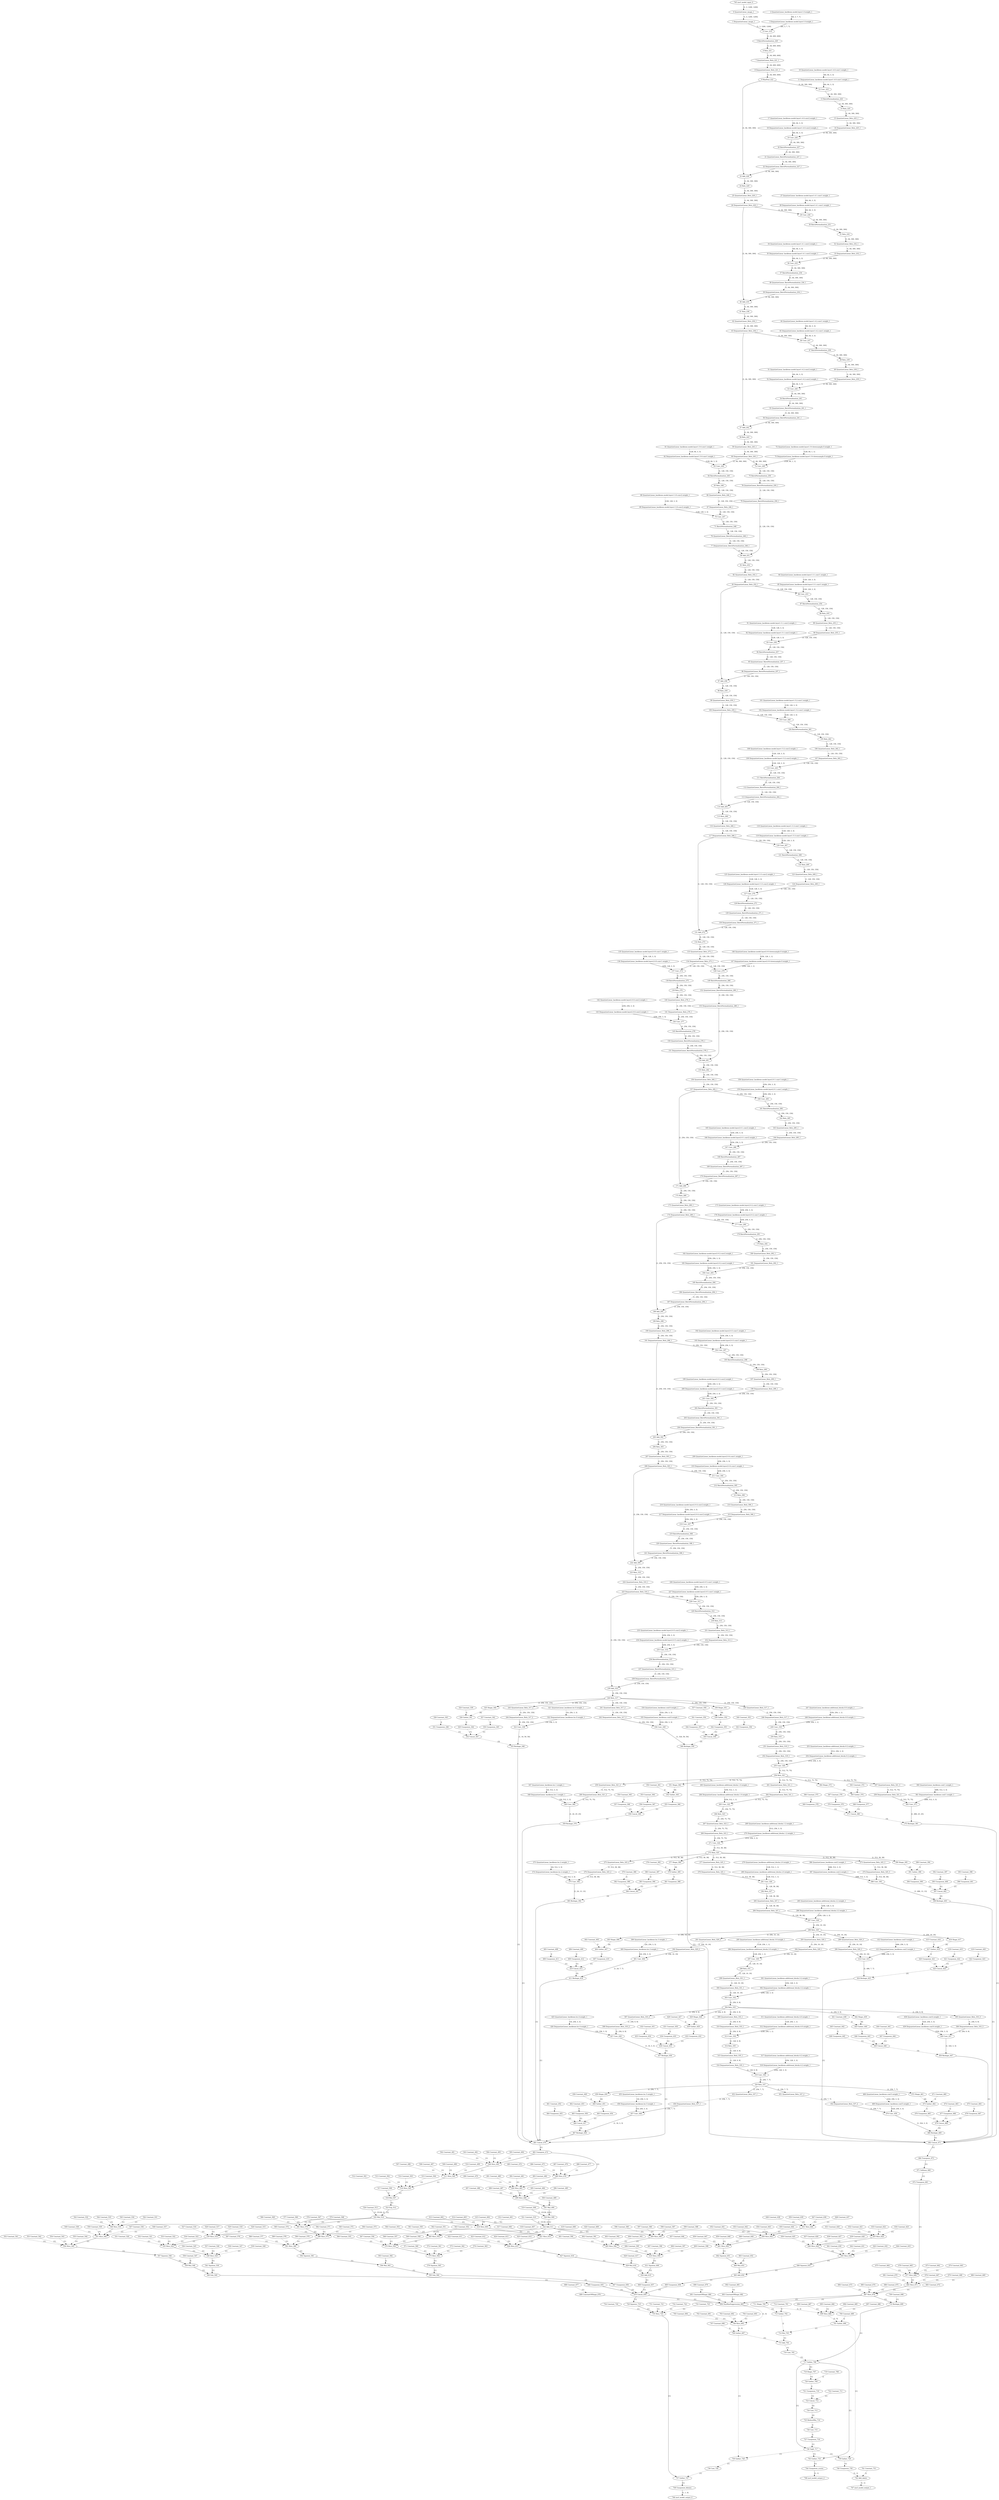 strict digraph  {
"0 QuantizeLinear_image_1" [id=0, type=QuantizeLinear];
"1 DequantizeLinear_image_1" [id=1, type=DequantizeLinear];
"2 QuantizeLinear_backbone.model.layer1.0.weight_1" [id=2, type=QuantizeLinear];
"3 DequantizeLinear_backbone.model.layer1.0.weight_1" [id=3, type=DequantizeLinear];
"4 Conv_219" [id=4, type=Conv];
"5 BatchNormalization_220" [id=5, type=BatchNormalization];
"6 Relu_221" [id=6, type=Relu];
"7 QuantizeLinear_Relu_221_1" [id=7, type=QuantizeLinear];
"8 DequantizeLinear_Relu_221_1" [id=8, type=DequantizeLinear];
"9 MaxPool_222" [id=9, type=MaxPool];
"10 QuantizeLinear_backbone.model.layer1.4.0.conv1.weight_1" [id=10, type=QuantizeLinear];
"11 DequantizeLinear_backbone.model.layer1.4.0.conv1.weight_1" [id=11, type=DequantizeLinear];
"12 Conv_223" [id=12, type=Conv];
"13 BatchNormalization_224" [id=13, type=BatchNormalization];
"14 Relu_225" [id=14, type=Relu];
"15 QuantizeLinear_Relu_225_1" [id=15, type=QuantizeLinear];
"16 DequantizeLinear_Relu_225_1" [id=16, type=DequantizeLinear];
"17 QuantizeLinear_backbone.model.layer1.4.0.conv2.weight_1" [id=17, type=QuantizeLinear];
"18 DequantizeLinear_backbone.model.layer1.4.0.conv2.weight_1" [id=18, type=DequantizeLinear];
"19 Conv_226" [id=19, type=Conv];
"20 BatchNormalization_227" [id=20, type=BatchNormalization];
"21 QuantizeLinear_BatchNormalization_227_1" [id=21, type=QuantizeLinear];
"22 DequantizeLinear_BatchNormalization_227_1" [id=22, type=DequantizeLinear];
"23 Add_228" [id=23, type=Add];
"24 Relu_229" [id=24, type=Relu];
"25 QuantizeLinear_Relu_229_1" [id=25, type=QuantizeLinear];
"26 DequantizeLinear_Relu_229_1" [id=26, type=DequantizeLinear];
"27 QuantizeLinear_backbone.model.layer1.4.1.conv1.weight_1" [id=27, type=QuantizeLinear];
"28 DequantizeLinear_backbone.model.layer1.4.1.conv1.weight_1" [id=28, type=DequantizeLinear];
"29 Conv_230" [id=29, type=Conv];
"30 BatchNormalization_231" [id=30, type=BatchNormalization];
"31 Relu_232" [id=31, type=Relu];
"32 QuantizeLinear_Relu_232_1" [id=32, type=QuantizeLinear];
"33 DequantizeLinear_Relu_232_1" [id=33, type=DequantizeLinear];
"34 QuantizeLinear_backbone.model.layer1.4.1.conv2.weight_1" [id=34, type=QuantizeLinear];
"35 DequantizeLinear_backbone.model.layer1.4.1.conv2.weight_1" [id=35, type=DequantizeLinear];
"36 Conv_233" [id=36, type=Conv];
"37 BatchNormalization_234" [id=37, type=BatchNormalization];
"38 QuantizeLinear_BatchNormalization_234_1" [id=38, type=QuantizeLinear];
"39 DequantizeLinear_BatchNormalization_234_1" [id=39, type=DequantizeLinear];
"40 Add_235" [id=40, type=Add];
"41 Relu_236" [id=41, type=Relu];
"42 QuantizeLinear_Relu_236_1" [id=42, type=QuantizeLinear];
"43 DequantizeLinear_Relu_236_1" [id=43, type=DequantizeLinear];
"44 QuantizeLinear_backbone.model.layer1.4.2.conv1.weight_1" [id=44, type=QuantizeLinear];
"45 DequantizeLinear_backbone.model.layer1.4.2.conv1.weight_1" [id=45, type=DequantizeLinear];
"46 Conv_237" [id=46, type=Conv];
"47 BatchNormalization_238" [id=47, type=BatchNormalization];
"48 Relu_239" [id=48, type=Relu];
"49 QuantizeLinear_Relu_239_1" [id=49, type=QuantizeLinear];
"50 DequantizeLinear_Relu_239_1" [id=50, type=DequantizeLinear];
"51 QuantizeLinear_backbone.model.layer1.4.2.conv2.weight_1" [id=51, type=QuantizeLinear];
"52 DequantizeLinear_backbone.model.layer1.4.2.conv2.weight_1" [id=52, type=DequantizeLinear];
"53 Conv_240" [id=53, type=Conv];
"54 BatchNormalization_241" [id=54, type=BatchNormalization];
"55 QuantizeLinear_BatchNormalization_241_1" [id=55, type=QuantizeLinear];
"56 DequantizeLinear_BatchNormalization_241_1" [id=56, type=DequantizeLinear];
"57 Add_242" [id=57, type=Add];
"58 Relu_243" [id=58, type=Relu];
"59 QuantizeLinear_Relu_243_1" [id=59, type=QuantizeLinear];
"60 DequantizeLinear_Relu_243_1" [id=60, type=DequantizeLinear];
"61 QuantizeLinear_backbone.model.layer1.5.0.conv1.weight_1" [id=61, type=QuantizeLinear];
"62 DequantizeLinear_backbone.model.layer1.5.0.conv1.weight_1" [id=62, type=DequantizeLinear];
"63 Conv_244" [id=63, type=Conv];
"64 BatchNormalization_245" [id=64, type=BatchNormalization];
"65 Relu_246" [id=65, type=Relu];
"66 QuantizeLinear_Relu_246_1" [id=66, type=QuantizeLinear];
"67 DequantizeLinear_Relu_246_1" [id=67, type=DequantizeLinear];
"68 QuantizeLinear_backbone.model.layer1.5.0.conv2.weight_1" [id=68, type=QuantizeLinear];
"69 DequantizeLinear_backbone.model.layer1.5.0.conv2.weight_1" [id=69, type=DequantizeLinear];
"70 Conv_247" [id=70, type=Conv];
"71 BatchNormalization_248" [id=71, type=BatchNormalization];
"72 QuantizeLinear_backbone.model.layer1.5.0.downsample.0.weight_1" [id=72, type=QuantizeLinear];
"73 DequantizeLinear_backbone.model.layer1.5.0.downsample.0.weight_1" [id=73, type=DequantizeLinear];
"74 Conv_249" [id=74, type=Conv];
"75 BatchNormalization_250" [id=75, type=BatchNormalization];
"76 QuantizeLinear_BatchNormalization_248_1" [id=76, type=QuantizeLinear];
"77 DequantizeLinear_BatchNormalization_248_1" [id=77, type=DequantizeLinear];
"78 QuantizeLinear_BatchNormalization_250_1" [id=78, type=QuantizeLinear];
"79 DequantizeLinear_BatchNormalization_250_1" [id=79, type=DequantizeLinear];
"80 Add_251" [id=80, type=Add];
"81 Relu_252" [id=81, type=Relu];
"82 QuantizeLinear_Relu_252_1" [id=82, type=QuantizeLinear];
"83 DequantizeLinear_Relu_252_1" [id=83, type=DequantizeLinear];
"84 QuantizeLinear_backbone.model.layer1.5.1.conv1.weight_1" [id=84, type=QuantizeLinear];
"85 DequantizeLinear_backbone.model.layer1.5.1.conv1.weight_1" [id=85, type=DequantizeLinear];
"86 Conv_253" [id=86, type=Conv];
"87 BatchNormalization_254" [id=87, type=BatchNormalization];
"88 Relu_255" [id=88, type=Relu];
"89 QuantizeLinear_Relu_255_1" [id=89, type=QuantizeLinear];
"90 DequantizeLinear_Relu_255_1" [id=90, type=DequantizeLinear];
"91 QuantizeLinear_backbone.model.layer1.5.1.conv2.weight_1" [id=91, type=QuantizeLinear];
"92 DequantizeLinear_backbone.model.layer1.5.1.conv2.weight_1" [id=92, type=DequantizeLinear];
"93 Conv_256" [id=93, type=Conv];
"94 BatchNormalization_257" [id=94, type=BatchNormalization];
"95 QuantizeLinear_BatchNormalization_257_1" [id=95, type=QuantizeLinear];
"96 DequantizeLinear_BatchNormalization_257_1" [id=96, type=DequantizeLinear];
"97 Add_258" [id=97, type=Add];
"98 Relu_259" [id=98, type=Relu];
"99 QuantizeLinear_Relu_259_1" [id=99, type=QuantizeLinear];
"100 DequantizeLinear_Relu_259_1" [id=100, type=DequantizeLinear];
"101 QuantizeLinear_backbone.model.layer1.5.2.conv1.weight_1" [id=101, type=QuantizeLinear];
"102 DequantizeLinear_backbone.model.layer1.5.2.conv1.weight_1" [id=102, type=DequantizeLinear];
"103 Conv_260" [id=103, type=Conv];
"104 BatchNormalization_261" [id=104, type=BatchNormalization];
"105 Relu_262" [id=105, type=Relu];
"106 QuantizeLinear_Relu_262_1" [id=106, type=QuantizeLinear];
"107 DequantizeLinear_Relu_262_1" [id=107, type=DequantizeLinear];
"108 QuantizeLinear_backbone.model.layer1.5.2.conv2.weight_1" [id=108, type=QuantizeLinear];
"109 DequantizeLinear_backbone.model.layer1.5.2.conv2.weight_1" [id=109, type=DequantizeLinear];
"110 Conv_263" [id=110, type=Conv];
"111 BatchNormalization_264" [id=111, type=BatchNormalization];
"112 QuantizeLinear_BatchNormalization_264_1" [id=112, type=QuantizeLinear];
"113 DequantizeLinear_BatchNormalization_264_1" [id=113, type=DequantizeLinear];
"114 Add_265" [id=114, type=Add];
"115 Relu_266" [id=115, type=Relu];
"116 QuantizeLinear_Relu_266_1" [id=116, type=QuantizeLinear];
"117 DequantizeLinear_Relu_266_1" [id=117, type=DequantizeLinear];
"118 QuantizeLinear_backbone.model.layer1.5.3.conv1.weight_1" [id=118, type=QuantizeLinear];
"119 DequantizeLinear_backbone.model.layer1.5.3.conv1.weight_1" [id=119, type=DequantizeLinear];
"120 Conv_267" [id=120, type=Conv];
"121 BatchNormalization_268" [id=121, type=BatchNormalization];
"122 Relu_269" [id=122, type=Relu];
"123 QuantizeLinear_Relu_269_1" [id=123, type=QuantizeLinear];
"124 DequantizeLinear_Relu_269_1" [id=124, type=DequantizeLinear];
"125 QuantizeLinear_backbone.model.layer1.5.3.conv2.weight_1" [id=125, type=QuantizeLinear];
"126 DequantizeLinear_backbone.model.layer1.5.3.conv2.weight_1" [id=126, type=DequantizeLinear];
"127 Conv_270" [id=127, type=Conv];
"128 BatchNormalization_271" [id=128, type=BatchNormalization];
"129 QuantizeLinear_BatchNormalization_271_1" [id=129, type=QuantizeLinear];
"130 DequantizeLinear_BatchNormalization_271_1" [id=130, type=DequantizeLinear];
"131 Add_272" [id=131, type=Add];
"132 Relu_273" [id=132, type=Relu];
"133 QuantizeLinear_Relu_273_1" [id=133, type=QuantizeLinear];
"134 DequantizeLinear_Relu_273_1" [id=134, type=DequantizeLinear];
"135 QuantizeLinear_backbone.model.layer2.0.0.conv1.weight_1" [id=135, type=QuantizeLinear];
"136 DequantizeLinear_backbone.model.layer2.0.0.conv1.weight_1" [id=136, type=DequantizeLinear];
"137 Conv_274" [id=137, type=Conv];
"138 BatchNormalization_275" [id=138, type=BatchNormalization];
"139 Relu_276" [id=139, type=Relu];
"140 QuantizeLinear_Relu_276_1" [id=140, type=QuantizeLinear];
"141 DequantizeLinear_Relu_276_1" [id=141, type=DequantizeLinear];
"142 QuantizeLinear_backbone.model.layer2.0.0.conv2.weight_1" [id=142, type=QuantizeLinear];
"143 DequantizeLinear_backbone.model.layer2.0.0.conv2.weight_1" [id=143, type=DequantizeLinear];
"144 Conv_277" [id=144, type=Conv];
"145 BatchNormalization_278" [id=145, type=BatchNormalization];
"146 QuantizeLinear_backbone.model.layer2.0.0.downsample.0.weight_1" [id=146, type=QuantizeLinear];
"147 DequantizeLinear_backbone.model.layer2.0.0.downsample.0.weight_1" [id=147, type=DequantizeLinear];
"148 Conv_279" [id=148, type=Conv];
"149 BatchNormalization_280" [id=149, type=BatchNormalization];
"150 QuantizeLinear_BatchNormalization_278_1" [id=150, type=QuantizeLinear];
"151 DequantizeLinear_BatchNormalization_278_1" [id=151, type=DequantizeLinear];
"152 QuantizeLinear_BatchNormalization_280_1" [id=152, type=QuantizeLinear];
"153 DequantizeLinear_BatchNormalization_280_1" [id=153, type=DequantizeLinear];
"154 Add_281" [id=154, type=Add];
"155 Relu_282" [id=155, type=Relu];
"156 QuantizeLinear_Relu_282_1" [id=156, type=QuantizeLinear];
"157 DequantizeLinear_Relu_282_1" [id=157, type=DequantizeLinear];
"158 QuantizeLinear_backbone.model.layer2.0.1.conv1.weight_1" [id=158, type=QuantizeLinear];
"159 DequantizeLinear_backbone.model.layer2.0.1.conv1.weight_1" [id=159, type=DequantizeLinear];
"160 Conv_283" [id=160, type=Conv];
"161 BatchNormalization_284" [id=161, type=BatchNormalization];
"162 Relu_285" [id=162, type=Relu];
"163 QuantizeLinear_Relu_285_1" [id=163, type=QuantizeLinear];
"164 DequantizeLinear_Relu_285_1" [id=164, type=DequantizeLinear];
"165 QuantizeLinear_backbone.model.layer2.0.1.conv2.weight_1" [id=165, type=QuantizeLinear];
"166 DequantizeLinear_backbone.model.layer2.0.1.conv2.weight_1" [id=166, type=DequantizeLinear];
"167 Conv_286" [id=167, type=Conv];
"168 BatchNormalization_287" [id=168, type=BatchNormalization];
"169 QuantizeLinear_BatchNormalization_287_1" [id=169, type=QuantizeLinear];
"170 DequantizeLinear_BatchNormalization_287_1" [id=170, type=DequantizeLinear];
"171 Add_288" [id=171, type=Add];
"172 Relu_289" [id=172, type=Relu];
"173 QuantizeLinear_Relu_289_1" [id=173, type=QuantizeLinear];
"174 DequantizeLinear_Relu_289_1" [id=174, type=DequantizeLinear];
"175 QuantizeLinear_backbone.model.layer2.0.2.conv1.weight_1" [id=175, type=QuantizeLinear];
"176 DequantizeLinear_backbone.model.layer2.0.2.conv1.weight_1" [id=176, type=DequantizeLinear];
"177 Conv_290" [id=177, type=Conv];
"178 BatchNormalization_291" [id=178, type=BatchNormalization];
"179 Relu_292" [id=179, type=Relu];
"180 QuantizeLinear_Relu_292_1" [id=180, type=QuantizeLinear];
"181 DequantizeLinear_Relu_292_1" [id=181, type=DequantizeLinear];
"182 QuantizeLinear_backbone.model.layer2.0.2.conv2.weight_1" [id=182, type=QuantizeLinear];
"183 DequantizeLinear_backbone.model.layer2.0.2.conv2.weight_1" [id=183, type=DequantizeLinear];
"184 Conv_293" [id=184, type=Conv];
"185 BatchNormalization_294" [id=185, type=BatchNormalization];
"186 QuantizeLinear_BatchNormalization_294_1" [id=186, type=QuantizeLinear];
"187 DequantizeLinear_BatchNormalization_294_1" [id=187, type=DequantizeLinear];
"188 Add_295" [id=188, type=Add];
"189 Relu_296" [id=189, type=Relu];
"190 QuantizeLinear_Relu_296_1" [id=190, type=QuantizeLinear];
"191 DequantizeLinear_Relu_296_1" [id=191, type=DequantizeLinear];
"192 QuantizeLinear_backbone.model.layer2.0.3.conv1.weight_1" [id=192, type=QuantizeLinear];
"193 DequantizeLinear_backbone.model.layer2.0.3.conv1.weight_1" [id=193, type=DequantizeLinear];
"194 Conv_297" [id=194, type=Conv];
"195 BatchNormalization_298" [id=195, type=BatchNormalization];
"196 Relu_299" [id=196, type=Relu];
"197 QuantizeLinear_Relu_299_1" [id=197, type=QuantizeLinear];
"198 DequantizeLinear_Relu_299_1" [id=198, type=DequantizeLinear];
"199 QuantizeLinear_backbone.model.layer2.0.3.conv2.weight_1" [id=199, type=QuantizeLinear];
"200 DequantizeLinear_backbone.model.layer2.0.3.conv2.weight_1" [id=200, type=DequantizeLinear];
"201 Conv_300" [id=201, type=Conv];
"202 BatchNormalization_301" [id=202, type=BatchNormalization];
"203 QuantizeLinear_BatchNormalization_301_1" [id=203, type=QuantizeLinear];
"204 DequantizeLinear_BatchNormalization_301_1" [id=204, type=DequantizeLinear];
"205 Add_302" [id=205, type=Add];
"206 Relu_303" [id=206, type=Relu];
"207 QuantizeLinear_Relu_303_1" [id=207, type=QuantizeLinear];
"208 DequantizeLinear_Relu_303_1" [id=208, type=DequantizeLinear];
"209 QuantizeLinear_backbone.model.layer2.0.4.conv1.weight_1" [id=209, type=QuantizeLinear];
"210 DequantizeLinear_backbone.model.layer2.0.4.conv1.weight_1" [id=210, type=DequantizeLinear];
"211 Conv_304" [id=211, type=Conv];
"212 BatchNormalization_305" [id=212, type=BatchNormalization];
"213 Relu_306" [id=213, type=Relu];
"214 QuantizeLinear_Relu_306_1" [id=214, type=QuantizeLinear];
"215 DequantizeLinear_Relu_306_1" [id=215, type=DequantizeLinear];
"216 QuantizeLinear_backbone.model.layer2.0.4.conv2.weight_1" [id=216, type=QuantizeLinear];
"217 DequantizeLinear_backbone.model.layer2.0.4.conv2.weight_1" [id=217, type=DequantizeLinear];
"218 Conv_307" [id=218, type=Conv];
"219 BatchNormalization_308" [id=219, type=BatchNormalization];
"220 QuantizeLinear_BatchNormalization_308_1" [id=220, type=QuantizeLinear];
"221 DequantizeLinear_BatchNormalization_308_1" [id=221, type=DequantizeLinear];
"222 Add_309" [id=222, type=Add];
"223 Relu_310" [id=223, type=Relu];
"224 QuantizeLinear_Relu_310_1" [id=224, type=QuantizeLinear];
"225 DequantizeLinear_Relu_310_1" [id=225, type=DequantizeLinear];
"226 QuantizeLinear_backbone.model.layer2.0.5.conv1.weight_1" [id=226, type=QuantizeLinear];
"227 DequantizeLinear_backbone.model.layer2.0.5.conv1.weight_1" [id=227, type=DequantizeLinear];
"228 Conv_311" [id=228, type=Conv];
"229 BatchNormalization_312" [id=229, type=BatchNormalization];
"230 Relu_313" [id=230, type=Relu];
"231 QuantizeLinear_Relu_313_1" [id=231, type=QuantizeLinear];
"232 DequantizeLinear_Relu_313_1" [id=232, type=DequantizeLinear];
"233 QuantizeLinear_backbone.model.layer2.0.5.conv2.weight_1" [id=233, type=QuantizeLinear];
"234 DequantizeLinear_backbone.model.layer2.0.5.conv2.weight_1" [id=234, type=DequantizeLinear];
"235 Conv_314" [id=235, type=Conv];
"236 BatchNormalization_315" [id=236, type=BatchNormalization];
"237 QuantizeLinear_BatchNormalization_315_1" [id=237, type=QuantizeLinear];
"238 DequantizeLinear_BatchNormalization_315_1" [id=238, type=DequantizeLinear];
"239 Add_316" [id=239, type=Add];
"240 Relu_317" [id=240, type=Relu];
"241 QuantizeLinear_Relu_317_3" [id=241, type=QuantizeLinear];
"242 DequantizeLinear_Relu_317_3" [id=242, type=DequantizeLinear];
"243 QuantizeLinear_Relu_317_2" [id=243, type=QuantizeLinear];
"244 DequantizeLinear_Relu_317_2" [id=244, type=DequantizeLinear];
"245 QuantizeLinear_Relu_317_1" [id=245, type=QuantizeLinear];
"246 DequantizeLinear_Relu_317_1" [id=246, type=DequantizeLinear];
"247 QuantizeLinear_backbone.additional_blocks.0.0.weight_1" [id=247, type=QuantizeLinear];
"248 DequantizeLinear_backbone.additional_blocks.0.0.weight_1" [id=248, type=DequantizeLinear];
"249 Conv_318" [id=249, type=Conv];
"250 Relu_319" [id=250, type=Relu];
"251 QuantizeLinear_Relu_319_1" [id=251, type=QuantizeLinear];
"252 DequantizeLinear_Relu_319_1" [id=252, type=DequantizeLinear];
"253 QuantizeLinear_backbone.additional_blocks.0.2.weight_1" [id=253, type=QuantizeLinear];
"254 DequantizeLinear_backbone.additional_blocks.0.2.weight_1" [id=254, type=DequantizeLinear];
"255 Conv_320" [id=255, type=Conv];
"256 Relu_321" [id=256, type=Relu];
"257 QuantizeLinear_Relu_321_3" [id=257, type=QuantizeLinear];
"258 DequantizeLinear_Relu_321_3" [id=258, type=DequantizeLinear];
"259 QuantizeLinear_Relu_321_2" [id=259, type=QuantizeLinear];
"260 DequantizeLinear_Relu_321_2" [id=260, type=DequantizeLinear];
"261 QuantizeLinear_Relu_321_1" [id=261, type=QuantizeLinear];
"262 DequantizeLinear_Relu_321_1" [id=262, type=DequantizeLinear];
"263 QuantizeLinear_backbone.additional_blocks.1.0.weight_1" [id=263, type=QuantizeLinear];
"264 DequantizeLinear_backbone.additional_blocks.1.0.weight_1" [id=264, type=DequantizeLinear];
"265 Conv_322" [id=265, type=Conv];
"266 Relu_323" [id=266, type=Relu];
"267 QuantizeLinear_Relu_323_1" [id=267, type=QuantizeLinear];
"268 DequantizeLinear_Relu_323_1" [id=268, type=DequantizeLinear];
"269 QuantizeLinear_backbone.additional_blocks.1.2.weight_1" [id=269, type=QuantizeLinear];
"270 DequantizeLinear_backbone.additional_blocks.1.2.weight_1" [id=270, type=DequantizeLinear];
"271 Conv_324" [id=271, type=Conv];
"272 Relu_325" [id=272, type=Relu];
"273 QuantizeLinear_Relu_325_3" [id=273, type=QuantizeLinear];
"274 DequantizeLinear_Relu_325_3" [id=274, type=DequantizeLinear];
"275 QuantizeLinear_Relu_325_2" [id=275, type=QuantizeLinear];
"276 DequantizeLinear_Relu_325_2" [id=276, type=DequantizeLinear];
"277 QuantizeLinear_Relu_325_1" [id=277, type=QuantizeLinear];
"278 DequantizeLinear_Relu_325_1" [id=278, type=DequantizeLinear];
"279 QuantizeLinear_backbone.additional_blocks.2.0.weight_1" [id=279, type=QuantizeLinear];
"280 DequantizeLinear_backbone.additional_blocks.2.0.weight_1" [id=280, type=DequantizeLinear];
"281 Conv_326" [id=281, type=Conv];
"282 Relu_327" [id=282, type=Relu];
"283 QuantizeLinear_Relu_327_1" [id=283, type=QuantizeLinear];
"284 DequantizeLinear_Relu_327_1" [id=284, type=DequantizeLinear];
"285 QuantizeLinear_backbone.additional_blocks.2.2.weight_1" [id=285, type=QuantizeLinear];
"286 DequantizeLinear_backbone.additional_blocks.2.2.weight_1" [id=286, type=DequantizeLinear];
"287 Conv_328" [id=287, type=Conv];
"288 Relu_329" [id=288, type=Relu];
"289 QuantizeLinear_Relu_329_3" [id=289, type=QuantizeLinear];
"290 DequantizeLinear_Relu_329_3" [id=290, type=DequantizeLinear];
"291 QuantizeLinear_Relu_329_2" [id=291, type=QuantizeLinear];
"292 DequantizeLinear_Relu_329_2" [id=292, type=DequantizeLinear];
"293 QuantizeLinear_Relu_329_1" [id=293, type=QuantizeLinear];
"294 DequantizeLinear_Relu_329_1" [id=294, type=DequantizeLinear];
"295 QuantizeLinear_backbone.additional_blocks.3.0.weight_1" [id=295, type=QuantizeLinear];
"296 DequantizeLinear_backbone.additional_blocks.3.0.weight_1" [id=296, type=DequantizeLinear];
"297 Conv_330" [id=297, type=Conv];
"298 Relu_331" [id=298, type=Relu];
"299 QuantizeLinear_Relu_331_1" [id=299, type=QuantizeLinear];
"300 DequantizeLinear_Relu_331_1" [id=300, type=DequantizeLinear];
"301 QuantizeLinear_backbone.additional_blocks.3.2.weight_1" [id=301, type=QuantizeLinear];
"302 DequantizeLinear_backbone.additional_blocks.3.2.weight_1" [id=302, type=DequantizeLinear];
"303 Conv_332" [id=303, type=Conv];
"304 Relu_333" [id=304, type=Relu];
"305 QuantizeLinear_Relu_333_3" [id=305, type=QuantizeLinear];
"306 DequantizeLinear_Relu_333_3" [id=306, type=DequantizeLinear];
"307 QuantizeLinear_Relu_333_2" [id=307, type=QuantizeLinear];
"308 DequantizeLinear_Relu_333_2" [id=308, type=DequantizeLinear];
"309 QuantizeLinear_Relu_333_1" [id=309, type=QuantizeLinear];
"310 DequantizeLinear_Relu_333_1" [id=310, type=DequantizeLinear];
"311 QuantizeLinear_backbone.additional_blocks.4.0.weight_1" [id=311, type=QuantizeLinear];
"312 DequantizeLinear_backbone.additional_blocks.4.0.weight_1" [id=312, type=DequantizeLinear];
"313 Conv_334" [id=313, type=Conv];
"314 Relu_335" [id=314, type=Relu];
"315 QuantizeLinear_Relu_335_1" [id=315, type=QuantizeLinear];
"316 DequantizeLinear_Relu_335_1" [id=316, type=DequantizeLinear];
"317 QuantizeLinear_backbone.additional_blocks.4.2.weight_1" [id=317, type=QuantizeLinear];
"318 DequantizeLinear_backbone.additional_blocks.4.2.weight_1" [id=318, type=DequantizeLinear];
"319 Conv_336" [id=319, type=Conv];
"320 Relu_337" [id=320, type=Relu];
"321 QuantizeLinear_backbone.loc.0.weight_1" [id=321, type=QuantizeLinear];
"322 DequantizeLinear_backbone.loc.0.weight_1" [id=322, type=DequantizeLinear];
"323 Conv_338" [id=323, type=Conv];
"324 Constant_339" [id=324, type=Constant];
"325 Shape_340" [id=325, type=Shape];
"326 Gather_341" [id=326, type=Gather];
"327 Constant_342" [id=327, type=Constant];
"328 Constant_343" [id=328, type=Constant];
"329 Unsqueeze_344" [id=329, type=Unsqueeze];
"330 Unsqueeze_345" [id=330, type=Unsqueeze];
"331 Unsqueeze_346" [id=331, type=Unsqueeze];
"332 Concat_347" [id=332, type=Concat];
"333 Reshape_348" [id=333, type=Reshape];
"334 QuantizeLinear_backbone.conf.0.weight_1" [id=334, type=QuantizeLinear];
"335 DequantizeLinear_backbone.conf.0.weight_1" [id=335, type=DequantizeLinear];
"336 Conv_349" [id=336, type=Conv];
"337 Constant_350" [id=337, type=Constant];
"338 Shape_351" [id=338, type=Shape];
"339 Gather_352" [id=339, type=Gather];
"340 Constant_353" [id=340, type=Constant];
"341 Constant_354" [id=341, type=Constant];
"342 Unsqueeze_355" [id=342, type=Unsqueeze];
"343 Unsqueeze_356" [id=343, type=Unsqueeze];
"344 Unsqueeze_357" [id=344, type=Unsqueeze];
"345 Concat_358" [id=345, type=Concat];
"346 Reshape_359" [id=346, type=Reshape];
"347 QuantizeLinear_backbone.loc.1.weight_1" [id=347, type=QuantizeLinear];
"348 DequantizeLinear_backbone.loc.1.weight_1" [id=348, type=DequantizeLinear];
"349 Conv_360" [id=349, type=Conv];
"350 Constant_361" [id=350, type=Constant];
"351 Shape_362" [id=351, type=Shape];
"352 Gather_363" [id=352, type=Gather];
"353 Constant_364" [id=353, type=Constant];
"354 Constant_365" [id=354, type=Constant];
"355 Unsqueeze_366" [id=355, type=Unsqueeze];
"356 Unsqueeze_367" [id=356, type=Unsqueeze];
"357 Unsqueeze_368" [id=357, type=Unsqueeze];
"358 Concat_369" [id=358, type=Concat];
"359 Reshape_370" [id=359, type=Reshape];
"360 QuantizeLinear_backbone.conf.1.weight_1" [id=360, type=QuantizeLinear];
"361 DequantizeLinear_backbone.conf.1.weight_1" [id=361, type=DequantizeLinear];
"362 Conv_371" [id=362, type=Conv];
"363 Constant_372" [id=363, type=Constant];
"364 Shape_373" [id=364, type=Shape];
"365 Gather_374" [id=365, type=Gather];
"366 Constant_375" [id=366, type=Constant];
"367 Constant_376" [id=367, type=Constant];
"368 Unsqueeze_377" [id=368, type=Unsqueeze];
"369 Unsqueeze_378" [id=369, type=Unsqueeze];
"370 Unsqueeze_379" [id=370, type=Unsqueeze];
"371 Concat_380" [id=371, type=Concat];
"372 Reshape_381" [id=372, type=Reshape];
"373 QuantizeLinear_backbone.loc.2.weight_1" [id=373, type=QuantizeLinear];
"374 DequantizeLinear_backbone.loc.2.weight_1" [id=374, type=DequantizeLinear];
"375 Conv_382" [id=375, type=Conv];
"376 Constant_383" [id=376, type=Constant];
"377 Shape_384" [id=377, type=Shape];
"378 Gather_385" [id=378, type=Gather];
"379 Constant_386" [id=379, type=Constant];
"380 Constant_387" [id=380, type=Constant];
"381 Unsqueeze_388" [id=381, type=Unsqueeze];
"382 Unsqueeze_389" [id=382, type=Unsqueeze];
"383 Unsqueeze_390" [id=383, type=Unsqueeze];
"384 Concat_391" [id=384, type=Concat];
"385 Reshape_392" [id=385, type=Reshape];
"386 QuantizeLinear_backbone.conf.2.weight_1" [id=386, type=QuantizeLinear];
"387 DequantizeLinear_backbone.conf.2.weight_1" [id=387, type=DequantizeLinear];
"388 Conv_393" [id=388, type=Conv];
"389 Constant_394" [id=389, type=Constant];
"390 Shape_395" [id=390, type=Shape];
"391 Gather_396" [id=391, type=Gather];
"392 Constant_397" [id=392, type=Constant];
"393 Constant_398" [id=393, type=Constant];
"394 Unsqueeze_399" [id=394, type=Unsqueeze];
"395 Unsqueeze_400" [id=395, type=Unsqueeze];
"396 Unsqueeze_401" [id=396, type=Unsqueeze];
"397 Concat_402" [id=397, type=Concat];
"398 Reshape_403" [id=398, type=Reshape];
"399 QuantizeLinear_backbone.loc.3.weight_1" [id=399, type=QuantizeLinear];
"400 DequantizeLinear_backbone.loc.3.weight_1" [id=400, type=DequantizeLinear];
"401 Conv_404" [id=401, type=Conv];
"402 Constant_405" [id=402, type=Constant];
"403 Shape_406" [id=403, type=Shape];
"404 Gather_407" [id=404, type=Gather];
"405 Constant_408" [id=405, type=Constant];
"406 Constant_409" [id=406, type=Constant];
"407 Unsqueeze_410" [id=407, type=Unsqueeze];
"408 Unsqueeze_411" [id=408, type=Unsqueeze];
"409 Unsqueeze_412" [id=409, type=Unsqueeze];
"410 Concat_413" [id=410, type=Concat];
"411 Reshape_414" [id=411, type=Reshape];
"412 QuantizeLinear_backbone.conf.3.weight_1" [id=412, type=QuantizeLinear];
"413 DequantizeLinear_backbone.conf.3.weight_1" [id=413, type=DequantizeLinear];
"414 Conv_415" [id=414, type=Conv];
"415 Constant_416" [id=415, type=Constant];
"416 Shape_417" [id=416, type=Shape];
"417 Gather_418" [id=417, type=Gather];
"418 Constant_419" [id=418, type=Constant];
"419 Constant_420" [id=419, type=Constant];
"420 Unsqueeze_421" [id=420, type=Unsqueeze];
"421 Unsqueeze_422" [id=421, type=Unsqueeze];
"422 Unsqueeze_423" [id=422, type=Unsqueeze];
"423 Concat_424" [id=423, type=Concat];
"424 Reshape_425" [id=424, type=Reshape];
"425 QuantizeLinear_backbone.loc.4.weight_1" [id=425, type=QuantizeLinear];
"426 DequantizeLinear_backbone.loc.4.weight_1" [id=426, type=DequantizeLinear];
"427 Conv_426" [id=427, type=Conv];
"428 Constant_427" [id=428, type=Constant];
"429 Shape_428" [id=429, type=Shape];
"430 Gather_429" [id=430, type=Gather];
"431 Constant_430" [id=431, type=Constant];
"432 Constant_431" [id=432, type=Constant];
"433 Unsqueeze_432" [id=433, type=Unsqueeze];
"434 Unsqueeze_433" [id=434, type=Unsqueeze];
"435 Unsqueeze_434" [id=435, type=Unsqueeze];
"436 Concat_435" [id=436, type=Concat];
"437 Reshape_436" [id=437, type=Reshape];
"438 QuantizeLinear_backbone.conf.4.weight_1" [id=438, type=QuantizeLinear];
"439 DequantizeLinear_backbone.conf.4.weight_1" [id=439, type=DequantizeLinear];
"440 Conv_437" [id=440, type=Conv];
"441 Constant_438" [id=441, type=Constant];
"442 Shape_439" [id=442, type=Shape];
"443 Gather_440" [id=443, type=Gather];
"444 Constant_441" [id=444, type=Constant];
"445 Constant_442" [id=445, type=Constant];
"446 Unsqueeze_443" [id=446, type=Unsqueeze];
"447 Unsqueeze_444" [id=447, type=Unsqueeze];
"448 Unsqueeze_445" [id=448, type=Unsqueeze];
"449 Concat_446" [id=449, type=Concat];
"450 Reshape_447" [id=450, type=Reshape];
"451 QuantizeLinear_Relu_337_2" [id=451, type=QuantizeLinear];
"452 DequantizeLinear_Relu_337_2" [id=452, type=DequantizeLinear];
"453 QuantizeLinear_Relu_337_1" [id=453, type=QuantizeLinear];
"454 DequantizeLinear_Relu_337_1" [id=454, type=DequantizeLinear];
"455 QuantizeLinear_backbone.loc.5.weight_1" [id=455, type=QuantizeLinear];
"456 DequantizeLinear_backbone.loc.5.weight_1" [id=456, type=DequantizeLinear];
"457 Conv_448" [id=457, type=Conv];
"458 Constant_449" [id=458, type=Constant];
"459 Shape_450" [id=459, type=Shape];
"460 Gather_451" [id=460, type=Gather];
"461 Constant_452" [id=461, type=Constant];
"462 Constant_453" [id=462, type=Constant];
"463 Unsqueeze_454" [id=463, type=Unsqueeze];
"464 Unsqueeze_455" [id=464, type=Unsqueeze];
"465 Unsqueeze_456" [id=465, type=Unsqueeze];
"466 Concat_457" [id=466, type=Concat];
"467 Reshape_458" [id=467, type=Reshape];
"468 QuantizeLinear_backbone.conf.5.weight_1" [id=468, type=QuantizeLinear];
"469 DequantizeLinear_backbone.conf.5.weight_1" [id=469, type=DequantizeLinear];
"470 Conv_459" [id=470, type=Conv];
"471 Constant_460" [id=471, type=Constant];
"472 Shape_461" [id=472, type=Shape];
"473 Gather_462" [id=473, type=Gather];
"474 Constant_463" [id=474, type=Constant];
"475 Constant_464" [id=475, type=Constant];
"476 Unsqueeze_465" [id=476, type=Unsqueeze];
"477 Unsqueeze_466" [id=477, type=Unsqueeze];
"478 Unsqueeze_467" [id=478, type=Unsqueeze];
"479 Concat_468" [id=479, type=Concat];
"480 Reshape_469" [id=480, type=Reshape];
"481 Concat_470" [id=481, type=Concat];
"482 Concat_471" [id=482, type=Concat];
"483 Transpose_472" [id=483, type=Transpose];
"484 Transpose_473" [id=484, type=Transpose];
"485 Constant_474" [id=485, type=Constant];
"486 Constant_475" [id=486, type=Constant];
"487 Constant_476" [id=487, type=Constant];
"488 Constant_477" [id=488, type=Constant];
"489 Slice_478" [id=489, type=Slice];
"490 Constant_479" [id=490, type=Constant];
"491 Constant_480" [id=491, type=Constant];
"492 Constant_481" [id=492, type=Constant];
"493 Constant_482" [id=493, type=Constant];
"494 Slice_483" [id=494, type=Slice];
"495 Constant_484" [id=495, type=Constant];
"496 Constant_485" [id=496, type=Constant];
"497 Constant_486" [id=497, type=Constant];
"498 Constant_487" [id=498, type=Constant];
"499 Slice_488" [id=499, type=Slice];
"500 Constant_489" [id=500, type=Constant];
"501 Mul_490" [id=501, type=Mul];
"502 Constant_491" [id=502, type=Constant];
"503 Constant_492" [id=503, type=Constant];
"504 Constant_493" [id=504, type=Constant];
"505 Constant_494" [id=505, type=Constant];
"506 Slice_495" [id=506, type=Slice];
"507 Constant_496" [id=507, type=Constant];
"508 Constant_497" [id=508, type=Constant];
"509 Constant_498" [id=509, type=Constant];
"510 Constant_499" [id=510, type=Constant];
"511 Slice_500" [id=511, type=Slice];
"512 Constant_501" [id=512, type=Constant];
"513 Constant_502" [id=513, type=Constant];
"514 Constant_503" [id=514, type=Constant];
"515 Constant_504" [id=515, type=Constant];
"516 Slice_505" [id=516, type=Slice];
"517 Constant_506" [id=517, type=Constant];
"518 Mul_507" [id=518, type=Mul];
"519 Constant_508" [id=519, type=Constant];
"520 Mul_509" [id=520, type=Mul];
"521 Constant_510" [id=521, type=Constant];
"522 Add_511" [id=522, type=Add];
"523 Exp_512" [id=523, type=Exp];
"524 Constant_513" [id=524, type=Constant];
"525 Mul_514" [id=525, type=Mul];
"526 Constant_515" [id=526, type=Constant];
"527 Constant_516" [id=527, type=Constant];
"528 Constant_517" [id=528, type=Constant];
"529 Constant_518" [id=529, type=Constant];
"530 Slice_519" [id=530, type=Slice];
"531 Constant_520" [id=531, type=Constant];
"532 Constant_521" [id=532, type=Constant];
"533 Constant_522" [id=533, type=Constant];
"534 Constant_523" [id=534, type=Constant];
"535 Slice_524" [id=535, type=Slice];
"536 Constant_525" [id=536, type=Constant];
"537 Constant_526" [id=537, type=Constant];
"538 Constant_527" [id=538, type=Constant];
"539 Constant_528" [id=539, type=Constant];
"540 Slice_529" [id=540, type=Slice];
"541 Squeeze_530" [id=541, type=Squeeze];
"542 Constant_531" [id=542, type=Constant];
"543 Constant_532" [id=543, type=Constant];
"544 Constant_533" [id=544, type=Constant];
"545 Constant_534" [id=545, type=Constant];
"546 Slice_535" [id=546, type=Slice];
"547 Constant_536" [id=547, type=Constant];
"548 Constant_537" [id=548, type=Constant];
"549 Constant_538" [id=549, type=Constant];
"550 Constant_539" [id=550, type=Constant];
"551 Slice_540" [id=551, type=Slice];
"552 Constant_541" [id=552, type=Constant];
"553 Constant_542" [id=553, type=Constant];
"554 Constant_543" [id=554, type=Constant];
"555 Constant_544" [id=555, type=Constant];
"556 Slice_545" [id=556, type=Slice];
"557 Squeeze_546" [id=557, type=Squeeze];
"558 Constant_547" [id=558, type=Constant];
"559 Mul_548" [id=559, type=Mul];
"560 Sub_549" [id=560, type=Sub];
"561 Constant_550" [id=561, type=Constant];
"562 Constant_551" [id=562, type=Constant];
"563 Constant_552" [id=563, type=Constant];
"564 Constant_553" [id=564, type=Constant];
"565 Slice_554" [id=565, type=Slice];
"566 Constant_555" [id=566, type=Constant];
"567 Constant_556" [id=567, type=Constant];
"568 Constant_557" [id=568, type=Constant];
"569 Constant_558" [id=569, type=Constant];
"570 Slice_559" [id=570, type=Slice];
"571 Constant_560" [id=571, type=Constant];
"572 Constant_561" [id=572, type=Constant];
"573 Constant_562" [id=573, type=Constant];
"574 Constant_563" [id=574, type=Constant];
"575 Slice_564" [id=575, type=Slice];
"576 Squeeze_565" [id=576, type=Squeeze];
"577 Constant_566" [id=577, type=Constant];
"578 Constant_567" [id=578, type=Constant];
"579 Constant_568" [id=579, type=Constant];
"580 Constant_569" [id=580, type=Constant];
"581 Slice_570" [id=581, type=Slice];
"582 Constant_571" [id=582, type=Constant];
"583 Constant_572" [id=583, type=Constant];
"584 Constant_573" [id=584, type=Constant];
"585 Constant_574" [id=585, type=Constant];
"586 Slice_575" [id=586, type=Slice];
"587 Constant_576" [id=587, type=Constant];
"588 Constant_577" [id=588, type=Constant];
"589 Constant_578" [id=589, type=Constant];
"590 Constant_579" [id=590, type=Constant];
"591 Slice_580" [id=591, type=Slice];
"592 Squeeze_581" [id=592, type=Squeeze];
"593 Constant_582" [id=593, type=Constant];
"594 Mul_583" [id=594, type=Mul];
"595 Sub_584" [id=595, type=Sub];
"596 Constant_585" [id=596, type=Constant];
"597 Constant_586" [id=597, type=Constant];
"598 Constant_587" [id=598, type=Constant];
"599 Constant_588" [id=599, type=Constant];
"600 Slice_589" [id=600, type=Slice];
"601 Constant_590" [id=601, type=Constant];
"602 Constant_591" [id=602, type=Constant];
"603 Constant_592" [id=603, type=Constant];
"604 Constant_593" [id=604, type=Constant];
"605 Slice_594" [id=605, type=Slice];
"606 Constant_595" [id=606, type=Constant];
"607 Constant_596" [id=607, type=Constant];
"608 Constant_597" [id=608, type=Constant];
"609 Constant_598" [id=609, type=Constant];
"610 Slice_599" [id=610, type=Slice];
"611 Squeeze_600" [id=611, type=Squeeze];
"612 Constant_601" [id=612, type=Constant];
"613 Constant_602" [id=613, type=Constant];
"614 Constant_603" [id=614, type=Constant];
"615 Constant_604" [id=615, type=Constant];
"616 Slice_605" [id=616, type=Slice];
"617 Constant_606" [id=617, type=Constant];
"618 Constant_607" [id=618, type=Constant];
"619 Constant_608" [id=619, type=Constant];
"620 Constant_609" [id=620, type=Constant];
"621 Slice_610" [id=621, type=Slice];
"622 Constant_611" [id=622, type=Constant];
"623 Constant_612" [id=623, type=Constant];
"624 Constant_613" [id=624, type=Constant];
"625 Constant_614" [id=625, type=Constant];
"626 Slice_615" [id=626, type=Slice];
"627 Squeeze_616" [id=627, type=Squeeze];
"628 Constant_617" [id=628, type=Constant];
"629 Mul_618" [id=629, type=Mul];
"630 Add_619" [id=630, type=Add];
"631 Constant_620" [id=631, type=Constant];
"632 Constant_621" [id=632, type=Constant];
"633 Constant_622" [id=633, type=Constant];
"634 Constant_623" [id=634, type=Constant];
"635 Slice_624" [id=635, type=Slice];
"636 Constant_625" [id=636, type=Constant];
"637 Constant_626" [id=637, type=Constant];
"638 Constant_627" [id=638, type=Constant];
"639 Constant_628" [id=639, type=Constant];
"640 Slice_629" [id=640, type=Slice];
"641 Constant_630" [id=641, type=Constant];
"642 Constant_631" [id=642, type=Constant];
"643 Constant_632" [id=643, type=Constant];
"644 Constant_633" [id=644, type=Constant];
"645 Slice_634" [id=645, type=Slice];
"646 Squeeze_635" [id=646, type=Squeeze];
"647 Constant_636" [id=647, type=Constant];
"648 Constant_637" [id=648, type=Constant];
"649 Constant_638" [id=649, type=Constant];
"650 Constant_639" [id=650, type=Constant];
"651 Slice_640" [id=651, type=Slice];
"652 Constant_641" [id=652, type=Constant];
"653 Constant_642" [id=653, type=Constant];
"654 Constant_643" [id=654, type=Constant];
"655 Constant_644" [id=655, type=Constant];
"656 Slice_645" [id=656, type=Slice];
"657 Constant_646" [id=657, type=Constant];
"658 Constant_647" [id=658, type=Constant];
"659 Constant_648" [id=659, type=Constant];
"660 Constant_649" [id=660, type=Constant];
"661 Slice_650" [id=661, type=Slice];
"662 Squeeze_651" [id=662, type=Squeeze];
"663 Constant_652" [id=663, type=Constant];
"664 Mul_653" [id=664, type=Mul];
"665 Add_654" [id=665, type=Add];
"666 Unsqueeze_655" [id=666, type=Unsqueeze];
"667 Unsqueeze_656" [id=667, type=Unsqueeze];
"668 Unsqueeze_657" [id=668, type=Unsqueeze];
"669 Unsqueeze_658" [id=669, type=Unsqueeze];
"670 Concat_659" [id=670, type=Concat];
"671 Softmax_660" [id=671, type=Softmax];
"672 Transpose_661" [id=672, type=Transpose];
"673 Constant_662" [id=673, type=Constant];
"674 Constant_663" [id=674, type=Constant];
"675 Constant_664" [id=675, type=Constant];
"676 Constant_665" [id=676, type=Constant];
"677 Slice_666" [id=677, type=Slice];
"678 Constant_667" [id=678, type=Constant];
"679 Constant_668" [id=679, type=Constant];
"680 Constant_669" [id=680, type=Constant];
"681 Constant_670" [id=681, type=Constant];
"682 Slice_671" [id=682, type=Slice];
"683 Constant_672" [id=683, type=Constant];
"684 Constant_673" [id=684, type=Constant];
"685 Constant_674" [id=685, type=Constant];
"686 Constant_675" [id=686, type=Constant];
"687 Slice_676" [id=687, type=Slice];
"688 Constant_677" [id=688, type=Constant];
"689 ConstantOfShape_678" [id=689, type=ConstantOfShape];
"690 Constant_679" [id=690, type=Constant];
"691 ConstantOfShape_680" [id=691, type=ConstantOfShape];
"692 Constant_681" [id=692, type=Constant];
"693 ConstantOfShape_682" [id=693, type=ConstantOfShape];
"694 NonMaxSuppression_683" [id=694, type=NonMaxSuppression];
"695 Constant_684" [id=695, type=Constant];
"696 Constant_685" [id=696, type=Constant];
"697 Constant_686" [id=697, type=Constant];
"698 Constant_687" [id=698, type=Constant];
"699 Slice_688" [id=699, type=Slice];
"700 Constant_689" [id=700, type=Constant];
"701 Gather_690" [id=701, type=Gather];
"702 Constant_691" [id=702, type=Constant];
"703 Constant_692" [id=703, type=Constant];
"704 Constant_693" [id=704, type=Constant];
"705 Constant_694" [id=705, type=Constant];
"706 Slice_695" [id=706, type=Slice];
"707 Constant_696" [id=707, type=Constant];
"708 Gather_697" [id=708, type=Gather];
"709 Constant_698" [id=709, type=Constant];
"710 Reshape_699" [id=710, type=Reshape];
"711 Shape_700" [id=711, type=Shape];
"712 Constant_701" [id=712, type=Constant];
"713 Gather_702" [id=713, type=Gather];
"714 Mul_703" [id=714, type=Mul];
"715 Add_704" [id=715, type=Add];
"716 Cast_705" [id=716, type=Cast];
"717 Gather_706" [id=717, type=Gather];
"718 Shape_707" [id=718, type=Shape];
"719 Constant_708" [id=719, type=Constant];
"720 Gather_709" [id=720, type=Gather];
"721 Unsqueeze_710" [id=721, type=Unsqueeze];
"722 Constant_711" [id=722, type=Constant];
"723 Concat_712" [id=723, type=Concat];
"724 Cast_713" [id=724, type=Cast];
"725 ReduceMin_714" [id=725, type=ReduceMin];
"726 Cast_715" [id=726, type=Cast];
"727 Unsqueeze_716" [id=727, type=Unsqueeze];
"728 TopK_717" [id=728, type=TopK];
"729 Squeeze_719" [id=729, type=Squeeze];
"730 Gather_720" [id=730, type=Gather];
"731 Constant_721" [id=731, type=Constant];
"732 Constant_722" [id=732, type=Constant];
"733 Constant_723" [id=733, type=Constant];
"734 Constant_724" [id=734, type=Constant];
"735 Slice_725" [id=735, type=Slice];
"736 Cast_726" [id=736, type=Cast];
"737 Gather_727" [id=737, type=Gather];
"738 Unsqueeze_bboxes" [id=738, type=Unsqueeze];
"739 Gather_729" [id=739, type=Gather];
"740 Unsqueeze_730" [id=740, type=Unsqueeze];
"741 Constant_731" [id=741, type=Constant];
"742 Add_labels" [id=742, type=Add];
"743 Gather_733" [id=743, type=Gather];
"744 Unsqueeze_scores" [id=744, type=Unsqueeze];
"745 nncf_model_input_0" [id=745, type=nncf_model_input];
"746 nncf_model_output_0" [id=746, type=nncf_model_output];
"747 nncf_model_output_1" [id=747, type=nncf_model_output];
"748 nncf_model_output_2" [id=748, type=nncf_model_output];
"0 QuantizeLinear_image_1" -> "1 DequantizeLinear_image_1"  [label="[1, 3, 1200, 1200]", style=dashed];
"1 DequantizeLinear_image_1" -> "4 Conv_219"  [label="[1, 3, 1200, 1200]", style=solid];
"2 QuantizeLinear_backbone.model.layer1.0.weight_1" -> "3 DequantizeLinear_backbone.model.layer1.0.weight_1"  [label="[64, 3, 7, 7]", style=dashed];
"3 DequantizeLinear_backbone.model.layer1.0.weight_1" -> "4 Conv_219"  [label="[64, 3, 7, 7]", style=solid];
"4 Conv_219" -> "5 BatchNormalization_220"  [label="[1, 64, 600, 600]", style=solid];
"5 BatchNormalization_220" -> "6 Relu_221"  [label="[1, 64, 600, 600]", style=solid];
"6 Relu_221" -> "7 QuantizeLinear_Relu_221_1"  [label="[1, 64, 600, 600]", style=solid];
"7 QuantizeLinear_Relu_221_1" -> "8 DequantizeLinear_Relu_221_1"  [label="[1, 64, 600, 600]", style=dashed];
"8 DequantizeLinear_Relu_221_1" -> "9 MaxPool_222"  [label="[1, 64, 600, 600]", style=solid];
"9 MaxPool_222" -> "12 Conv_223"  [label="[1, 64, 300, 300]", style=solid];
"9 MaxPool_222" -> "23 Add_228"  [label="[1, 64, 300, 300]", style=solid];
"10 QuantizeLinear_backbone.model.layer1.4.0.conv1.weight_1" -> "11 DequantizeLinear_backbone.model.layer1.4.0.conv1.weight_1"  [label="[64, 64, 3, 3]", style=dashed];
"11 DequantizeLinear_backbone.model.layer1.4.0.conv1.weight_1" -> "12 Conv_223"  [label="[64, 64, 3, 3]", style=solid];
"12 Conv_223" -> "13 BatchNormalization_224"  [label="[1, 64, 300, 300]", style=solid];
"13 BatchNormalization_224" -> "14 Relu_225"  [label="[1, 64, 300, 300]", style=solid];
"14 Relu_225" -> "15 QuantizeLinear_Relu_225_1"  [label="[1, 64, 300, 300]", style=solid];
"15 QuantizeLinear_Relu_225_1" -> "16 DequantizeLinear_Relu_225_1"  [label="[1, 64, 300, 300]", style=dashed];
"16 DequantizeLinear_Relu_225_1" -> "19 Conv_226"  [label="[1, 64, 300, 300]", style=solid];
"17 QuantizeLinear_backbone.model.layer1.4.0.conv2.weight_1" -> "18 DequantizeLinear_backbone.model.layer1.4.0.conv2.weight_1"  [label="[64, 64, 3, 3]", style=dashed];
"18 DequantizeLinear_backbone.model.layer1.4.0.conv2.weight_1" -> "19 Conv_226"  [label="[64, 64, 3, 3]", style=solid];
"19 Conv_226" -> "20 BatchNormalization_227"  [label="[1, 64, 300, 300]", style=solid];
"20 BatchNormalization_227" -> "21 QuantizeLinear_BatchNormalization_227_1"  [label="[1, 64, 300, 300]", style=solid];
"21 QuantizeLinear_BatchNormalization_227_1" -> "22 DequantizeLinear_BatchNormalization_227_1"  [label="[1, 64, 300, 300]", style=dashed];
"22 DequantizeLinear_BatchNormalization_227_1" -> "23 Add_228"  [label="[1, 64, 300, 300]", style=solid];
"23 Add_228" -> "24 Relu_229"  [label="[1, 64, 300, 300]", style=solid];
"24 Relu_229" -> "25 QuantizeLinear_Relu_229_1"  [label="[1, 64, 300, 300]", style=solid];
"25 QuantizeLinear_Relu_229_1" -> "26 DequantizeLinear_Relu_229_1"  [label="[1, 64, 300, 300]", style=dashed];
"26 DequantizeLinear_Relu_229_1" -> "29 Conv_230"  [label="[1, 64, 300, 300]", style=solid];
"26 DequantizeLinear_Relu_229_1" -> "40 Add_235"  [label="[1, 64, 300, 300]", style=solid];
"27 QuantizeLinear_backbone.model.layer1.4.1.conv1.weight_1" -> "28 DequantizeLinear_backbone.model.layer1.4.1.conv1.weight_1"  [label="[64, 64, 3, 3]", style=dashed];
"28 DequantizeLinear_backbone.model.layer1.4.1.conv1.weight_1" -> "29 Conv_230"  [label="[64, 64, 3, 3]", style=solid];
"29 Conv_230" -> "30 BatchNormalization_231"  [label="[1, 64, 300, 300]", style=solid];
"30 BatchNormalization_231" -> "31 Relu_232"  [label="[1, 64, 300, 300]", style=solid];
"31 Relu_232" -> "32 QuantizeLinear_Relu_232_1"  [label="[1, 64, 300, 300]", style=solid];
"32 QuantizeLinear_Relu_232_1" -> "33 DequantizeLinear_Relu_232_1"  [label="[1, 64, 300, 300]", style=dashed];
"33 DequantizeLinear_Relu_232_1" -> "36 Conv_233"  [label="[1, 64, 300, 300]", style=solid];
"34 QuantizeLinear_backbone.model.layer1.4.1.conv2.weight_1" -> "35 DequantizeLinear_backbone.model.layer1.4.1.conv2.weight_1"  [label="[64, 64, 3, 3]", style=dashed];
"35 DequantizeLinear_backbone.model.layer1.4.1.conv2.weight_1" -> "36 Conv_233"  [label="[64, 64, 3, 3]", style=solid];
"36 Conv_233" -> "37 BatchNormalization_234"  [label="[1, 64, 300, 300]", style=solid];
"37 BatchNormalization_234" -> "38 QuantizeLinear_BatchNormalization_234_1"  [label="[1, 64, 300, 300]", style=solid];
"38 QuantizeLinear_BatchNormalization_234_1" -> "39 DequantizeLinear_BatchNormalization_234_1"  [label="[1, 64, 300, 300]", style=dashed];
"39 DequantizeLinear_BatchNormalization_234_1" -> "40 Add_235"  [label="[1, 64, 300, 300]", style=solid];
"40 Add_235" -> "41 Relu_236"  [label="[1, 64, 300, 300]", style=solid];
"41 Relu_236" -> "42 QuantizeLinear_Relu_236_1"  [label="[1, 64, 300, 300]", style=solid];
"42 QuantizeLinear_Relu_236_1" -> "43 DequantizeLinear_Relu_236_1"  [label="[1, 64, 300, 300]", style=dashed];
"43 DequantizeLinear_Relu_236_1" -> "46 Conv_237"  [label="[1, 64, 300, 300]", style=solid];
"43 DequantizeLinear_Relu_236_1" -> "57 Add_242"  [label="[1, 64, 300, 300]", style=solid];
"44 QuantizeLinear_backbone.model.layer1.4.2.conv1.weight_1" -> "45 DequantizeLinear_backbone.model.layer1.4.2.conv1.weight_1"  [label="[64, 64, 3, 3]", style=dashed];
"45 DequantizeLinear_backbone.model.layer1.4.2.conv1.weight_1" -> "46 Conv_237"  [label="[64, 64, 3, 3]", style=solid];
"46 Conv_237" -> "47 BatchNormalization_238"  [label="[1, 64, 300, 300]", style=solid];
"47 BatchNormalization_238" -> "48 Relu_239"  [label="[1, 64, 300, 300]", style=solid];
"48 Relu_239" -> "49 QuantizeLinear_Relu_239_1"  [label="[1, 64, 300, 300]", style=solid];
"49 QuantizeLinear_Relu_239_1" -> "50 DequantizeLinear_Relu_239_1"  [label="[1, 64, 300, 300]", style=dashed];
"50 DequantizeLinear_Relu_239_1" -> "53 Conv_240"  [label="[1, 64, 300, 300]", style=solid];
"51 QuantizeLinear_backbone.model.layer1.4.2.conv2.weight_1" -> "52 DequantizeLinear_backbone.model.layer1.4.2.conv2.weight_1"  [label="[64, 64, 3, 3]", style=dashed];
"52 DequantizeLinear_backbone.model.layer1.4.2.conv2.weight_1" -> "53 Conv_240"  [label="[64, 64, 3, 3]", style=solid];
"53 Conv_240" -> "54 BatchNormalization_241"  [label="[1, 64, 300, 300]", style=solid];
"54 BatchNormalization_241" -> "55 QuantizeLinear_BatchNormalization_241_1"  [label="[1, 64, 300, 300]", style=solid];
"55 QuantizeLinear_BatchNormalization_241_1" -> "56 DequantizeLinear_BatchNormalization_241_1"  [label="[1, 64, 300, 300]", style=dashed];
"56 DequantizeLinear_BatchNormalization_241_1" -> "57 Add_242"  [label="[1, 64, 300, 300]", style=solid];
"57 Add_242" -> "58 Relu_243"  [label="[1, 64, 300, 300]", style=solid];
"58 Relu_243" -> "59 QuantizeLinear_Relu_243_1"  [label="[1, 64, 300, 300]", style=solid];
"59 QuantizeLinear_Relu_243_1" -> "60 DequantizeLinear_Relu_243_1"  [label="[1, 64, 300, 300]", style=dashed];
"60 DequantizeLinear_Relu_243_1" -> "63 Conv_244"  [label="[1, 64, 300, 300]", style=solid];
"60 DequantizeLinear_Relu_243_1" -> "74 Conv_249"  [label="[1, 64, 300, 300]", style=solid];
"61 QuantizeLinear_backbone.model.layer1.5.0.conv1.weight_1" -> "62 DequantizeLinear_backbone.model.layer1.5.0.conv1.weight_1"  [label="[128, 64, 3, 3]", style=dashed];
"62 DequantizeLinear_backbone.model.layer1.5.0.conv1.weight_1" -> "63 Conv_244"  [label="[128, 64, 3, 3]", style=solid];
"63 Conv_244" -> "64 BatchNormalization_245"  [label="[1, 128, 150, 150]", style=solid];
"64 BatchNormalization_245" -> "65 Relu_246"  [label="[1, 128, 150, 150]", style=solid];
"65 Relu_246" -> "66 QuantizeLinear_Relu_246_1"  [label="[1, 128, 150, 150]", style=solid];
"66 QuantizeLinear_Relu_246_1" -> "67 DequantizeLinear_Relu_246_1"  [label="[1, 128, 150, 150]", style=dashed];
"67 DequantizeLinear_Relu_246_1" -> "70 Conv_247"  [label="[1, 128, 150, 150]", style=solid];
"68 QuantizeLinear_backbone.model.layer1.5.0.conv2.weight_1" -> "69 DequantizeLinear_backbone.model.layer1.5.0.conv2.weight_1"  [label="[128, 128, 3, 3]", style=dashed];
"69 DequantizeLinear_backbone.model.layer1.5.0.conv2.weight_1" -> "70 Conv_247"  [label="[128, 128, 3, 3]", style=solid];
"70 Conv_247" -> "71 BatchNormalization_248"  [label="[1, 128, 150, 150]", style=solid];
"71 BatchNormalization_248" -> "76 QuantizeLinear_BatchNormalization_248_1"  [label="[1, 128, 150, 150]", style=solid];
"72 QuantizeLinear_backbone.model.layer1.5.0.downsample.0.weight_1" -> "73 DequantizeLinear_backbone.model.layer1.5.0.downsample.0.weight_1"  [label="[128, 64, 1, 1]", style=dashed];
"73 DequantizeLinear_backbone.model.layer1.5.0.downsample.0.weight_1" -> "74 Conv_249"  [label="[128, 64, 1, 1]", style=solid];
"74 Conv_249" -> "75 BatchNormalization_250"  [label="[1, 128, 150, 150]", style=solid];
"75 BatchNormalization_250" -> "78 QuantizeLinear_BatchNormalization_250_1"  [label="[1, 128, 150, 150]", style=solid];
"76 QuantizeLinear_BatchNormalization_248_1" -> "77 DequantizeLinear_BatchNormalization_248_1"  [label="[1, 128, 150, 150]", style=dashed];
"77 DequantizeLinear_BatchNormalization_248_1" -> "80 Add_251"  [label="[1, 128, 150, 150]", style=solid];
"78 QuantizeLinear_BatchNormalization_250_1" -> "79 DequantizeLinear_BatchNormalization_250_1"  [label="[1, 128, 150, 150]", style=dashed];
"79 DequantizeLinear_BatchNormalization_250_1" -> "80 Add_251"  [label="[1, 128, 150, 150]", style=solid];
"80 Add_251" -> "81 Relu_252"  [label="[1, 128, 150, 150]", style=solid];
"81 Relu_252" -> "82 QuantizeLinear_Relu_252_1"  [label="[1, 128, 150, 150]", style=solid];
"82 QuantizeLinear_Relu_252_1" -> "83 DequantizeLinear_Relu_252_1"  [label="[1, 128, 150, 150]", style=dashed];
"83 DequantizeLinear_Relu_252_1" -> "86 Conv_253"  [label="[1, 128, 150, 150]", style=solid];
"83 DequantizeLinear_Relu_252_1" -> "97 Add_258"  [label="[1, 128, 150, 150]", style=solid];
"84 QuantizeLinear_backbone.model.layer1.5.1.conv1.weight_1" -> "85 DequantizeLinear_backbone.model.layer1.5.1.conv1.weight_1"  [label="[128, 128, 3, 3]", style=dashed];
"85 DequantizeLinear_backbone.model.layer1.5.1.conv1.weight_1" -> "86 Conv_253"  [label="[128, 128, 3, 3]", style=solid];
"86 Conv_253" -> "87 BatchNormalization_254"  [label="[1, 128, 150, 150]", style=solid];
"87 BatchNormalization_254" -> "88 Relu_255"  [label="[1, 128, 150, 150]", style=solid];
"88 Relu_255" -> "89 QuantizeLinear_Relu_255_1"  [label="[1, 128, 150, 150]", style=solid];
"89 QuantizeLinear_Relu_255_1" -> "90 DequantizeLinear_Relu_255_1"  [label="[1, 128, 150, 150]", style=dashed];
"90 DequantizeLinear_Relu_255_1" -> "93 Conv_256"  [label="[1, 128, 150, 150]", style=solid];
"91 QuantizeLinear_backbone.model.layer1.5.1.conv2.weight_1" -> "92 DequantizeLinear_backbone.model.layer1.5.1.conv2.weight_1"  [label="[128, 128, 3, 3]", style=dashed];
"92 DequantizeLinear_backbone.model.layer1.5.1.conv2.weight_1" -> "93 Conv_256"  [label="[128, 128, 3, 3]", style=solid];
"93 Conv_256" -> "94 BatchNormalization_257"  [label="[1, 128, 150, 150]", style=solid];
"94 BatchNormalization_257" -> "95 QuantizeLinear_BatchNormalization_257_1"  [label="[1, 128, 150, 150]", style=solid];
"95 QuantizeLinear_BatchNormalization_257_1" -> "96 DequantizeLinear_BatchNormalization_257_1"  [label="[1, 128, 150, 150]", style=dashed];
"96 DequantizeLinear_BatchNormalization_257_1" -> "97 Add_258"  [label="[1, 128, 150, 150]", style=solid];
"97 Add_258" -> "98 Relu_259"  [label="[1, 128, 150, 150]", style=solid];
"98 Relu_259" -> "99 QuantizeLinear_Relu_259_1"  [label="[1, 128, 150, 150]", style=solid];
"99 QuantizeLinear_Relu_259_1" -> "100 DequantizeLinear_Relu_259_1"  [label="[1, 128, 150, 150]", style=dashed];
"100 DequantizeLinear_Relu_259_1" -> "103 Conv_260"  [label="[1, 128, 150, 150]", style=solid];
"100 DequantizeLinear_Relu_259_1" -> "114 Add_265"  [label="[1, 128, 150, 150]", style=solid];
"101 QuantizeLinear_backbone.model.layer1.5.2.conv1.weight_1" -> "102 DequantizeLinear_backbone.model.layer1.5.2.conv1.weight_1"  [label="[128, 128, 3, 3]", style=dashed];
"102 DequantizeLinear_backbone.model.layer1.5.2.conv1.weight_1" -> "103 Conv_260"  [label="[128, 128, 3, 3]", style=solid];
"103 Conv_260" -> "104 BatchNormalization_261"  [label="[1, 128, 150, 150]", style=solid];
"104 BatchNormalization_261" -> "105 Relu_262"  [label="[1, 128, 150, 150]", style=solid];
"105 Relu_262" -> "106 QuantizeLinear_Relu_262_1"  [label="[1, 128, 150, 150]", style=solid];
"106 QuantizeLinear_Relu_262_1" -> "107 DequantizeLinear_Relu_262_1"  [label="[1, 128, 150, 150]", style=dashed];
"107 DequantizeLinear_Relu_262_1" -> "110 Conv_263"  [label="[1, 128, 150, 150]", style=solid];
"108 QuantizeLinear_backbone.model.layer1.5.2.conv2.weight_1" -> "109 DequantizeLinear_backbone.model.layer1.5.2.conv2.weight_1"  [label="[128, 128, 3, 3]", style=dashed];
"109 DequantizeLinear_backbone.model.layer1.5.2.conv2.weight_1" -> "110 Conv_263"  [label="[128, 128, 3, 3]", style=solid];
"110 Conv_263" -> "111 BatchNormalization_264"  [label="[1, 128, 150, 150]", style=solid];
"111 BatchNormalization_264" -> "112 QuantizeLinear_BatchNormalization_264_1"  [label="[1, 128, 150, 150]", style=solid];
"112 QuantizeLinear_BatchNormalization_264_1" -> "113 DequantizeLinear_BatchNormalization_264_1"  [label="[1, 128, 150, 150]", style=dashed];
"113 DequantizeLinear_BatchNormalization_264_1" -> "114 Add_265"  [label="[1, 128, 150, 150]", style=solid];
"114 Add_265" -> "115 Relu_266"  [label="[1, 128, 150, 150]", style=solid];
"115 Relu_266" -> "116 QuantizeLinear_Relu_266_1"  [label="[1, 128, 150, 150]", style=solid];
"116 QuantizeLinear_Relu_266_1" -> "117 DequantizeLinear_Relu_266_1"  [label="[1, 128, 150, 150]", style=dashed];
"117 DequantizeLinear_Relu_266_1" -> "120 Conv_267"  [label="[1, 128, 150, 150]", style=solid];
"117 DequantizeLinear_Relu_266_1" -> "131 Add_272"  [label="[1, 128, 150, 150]", style=solid];
"118 QuantizeLinear_backbone.model.layer1.5.3.conv1.weight_1" -> "119 DequantizeLinear_backbone.model.layer1.5.3.conv1.weight_1"  [label="[128, 128, 3, 3]", style=dashed];
"119 DequantizeLinear_backbone.model.layer1.5.3.conv1.weight_1" -> "120 Conv_267"  [label="[128, 128, 3, 3]", style=solid];
"120 Conv_267" -> "121 BatchNormalization_268"  [label="[1, 128, 150, 150]", style=solid];
"121 BatchNormalization_268" -> "122 Relu_269"  [label="[1, 128, 150, 150]", style=solid];
"122 Relu_269" -> "123 QuantizeLinear_Relu_269_1"  [label="[1, 128, 150, 150]", style=solid];
"123 QuantizeLinear_Relu_269_1" -> "124 DequantizeLinear_Relu_269_1"  [label="[1, 128, 150, 150]", style=dashed];
"124 DequantizeLinear_Relu_269_1" -> "127 Conv_270"  [label="[1, 128, 150, 150]", style=solid];
"125 QuantizeLinear_backbone.model.layer1.5.3.conv2.weight_1" -> "126 DequantizeLinear_backbone.model.layer1.5.3.conv2.weight_1"  [label="[128, 128, 3, 3]", style=dashed];
"126 DequantizeLinear_backbone.model.layer1.5.3.conv2.weight_1" -> "127 Conv_270"  [label="[128, 128, 3, 3]", style=solid];
"127 Conv_270" -> "128 BatchNormalization_271"  [label="[1, 128, 150, 150]", style=solid];
"128 BatchNormalization_271" -> "129 QuantizeLinear_BatchNormalization_271_1"  [label="[1, 128, 150, 150]", style=solid];
"129 QuantizeLinear_BatchNormalization_271_1" -> "130 DequantizeLinear_BatchNormalization_271_1"  [label="[1, 128, 150, 150]", style=dashed];
"130 DequantizeLinear_BatchNormalization_271_1" -> "131 Add_272"  [label="[1, 128, 150, 150]", style=solid];
"131 Add_272" -> "132 Relu_273"  [label="[1, 128, 150, 150]", style=solid];
"132 Relu_273" -> "133 QuantizeLinear_Relu_273_1"  [label="[1, 128, 150, 150]", style=solid];
"133 QuantizeLinear_Relu_273_1" -> "134 DequantizeLinear_Relu_273_1"  [label="[1, 128, 150, 150]", style=dashed];
"134 DequantizeLinear_Relu_273_1" -> "137 Conv_274"  [label="[1, 128, 150, 150]", style=solid];
"134 DequantizeLinear_Relu_273_1" -> "148 Conv_279"  [label="[1, 128, 150, 150]", style=solid];
"135 QuantizeLinear_backbone.model.layer2.0.0.conv1.weight_1" -> "136 DequantizeLinear_backbone.model.layer2.0.0.conv1.weight_1"  [label="[256, 128, 3, 3]", style=dashed];
"136 DequantizeLinear_backbone.model.layer2.0.0.conv1.weight_1" -> "137 Conv_274"  [label="[256, 128, 3, 3]", style=solid];
"137 Conv_274" -> "138 BatchNormalization_275"  [label="[1, 256, 150, 150]", style=solid];
"138 BatchNormalization_275" -> "139 Relu_276"  [label="[1, 256, 150, 150]", style=solid];
"139 Relu_276" -> "140 QuantizeLinear_Relu_276_1"  [label="[1, 256, 150, 150]", style=solid];
"140 QuantizeLinear_Relu_276_1" -> "141 DequantizeLinear_Relu_276_1"  [label="[1, 256, 150, 150]", style=dashed];
"141 DequantizeLinear_Relu_276_1" -> "144 Conv_277"  [label="[1, 256, 150, 150]", style=solid];
"142 QuantizeLinear_backbone.model.layer2.0.0.conv2.weight_1" -> "143 DequantizeLinear_backbone.model.layer2.0.0.conv2.weight_1"  [label="[256, 256, 3, 3]", style=dashed];
"143 DequantizeLinear_backbone.model.layer2.0.0.conv2.weight_1" -> "144 Conv_277"  [label="[256, 256, 3, 3]", style=solid];
"144 Conv_277" -> "145 BatchNormalization_278"  [label="[1, 256, 150, 150]", style=solid];
"145 BatchNormalization_278" -> "150 QuantizeLinear_BatchNormalization_278_1"  [label="[1, 256, 150, 150]", style=solid];
"146 QuantizeLinear_backbone.model.layer2.0.0.downsample.0.weight_1" -> "147 DequantizeLinear_backbone.model.layer2.0.0.downsample.0.weight_1"  [label="[256, 128, 1, 1]", style=dashed];
"147 DequantizeLinear_backbone.model.layer2.0.0.downsample.0.weight_1" -> "148 Conv_279"  [label="[256, 128, 1, 1]", style=solid];
"148 Conv_279" -> "149 BatchNormalization_280"  [label="[1, 256, 150, 150]", style=solid];
"149 BatchNormalization_280" -> "152 QuantizeLinear_BatchNormalization_280_1"  [label="[1, 256, 150, 150]", style=solid];
"150 QuantizeLinear_BatchNormalization_278_1" -> "151 DequantizeLinear_BatchNormalization_278_1"  [label="[1, 256, 150, 150]", style=dashed];
"151 DequantizeLinear_BatchNormalization_278_1" -> "154 Add_281"  [label="[1, 256, 150, 150]", style=solid];
"152 QuantizeLinear_BatchNormalization_280_1" -> "153 DequantizeLinear_BatchNormalization_280_1"  [label="[1, 256, 150, 150]", style=dashed];
"153 DequantizeLinear_BatchNormalization_280_1" -> "154 Add_281"  [label="[1, 256, 150, 150]", style=solid];
"154 Add_281" -> "155 Relu_282"  [label="[1, 256, 150, 150]", style=solid];
"155 Relu_282" -> "156 QuantizeLinear_Relu_282_1"  [label="[1, 256, 150, 150]", style=solid];
"156 QuantizeLinear_Relu_282_1" -> "157 DequantizeLinear_Relu_282_1"  [label="[1, 256, 150, 150]", style=dashed];
"157 DequantizeLinear_Relu_282_1" -> "160 Conv_283"  [label="[1, 256, 150, 150]", style=solid];
"157 DequantizeLinear_Relu_282_1" -> "171 Add_288"  [label="[1, 256, 150, 150]", style=solid];
"158 QuantizeLinear_backbone.model.layer2.0.1.conv1.weight_1" -> "159 DequantizeLinear_backbone.model.layer2.0.1.conv1.weight_1"  [label="[256, 256, 3, 3]", style=dashed];
"159 DequantizeLinear_backbone.model.layer2.0.1.conv1.weight_1" -> "160 Conv_283"  [label="[256, 256, 3, 3]", style=solid];
"160 Conv_283" -> "161 BatchNormalization_284"  [label="[1, 256, 150, 150]", style=solid];
"161 BatchNormalization_284" -> "162 Relu_285"  [label="[1, 256, 150, 150]", style=solid];
"162 Relu_285" -> "163 QuantizeLinear_Relu_285_1"  [label="[1, 256, 150, 150]", style=solid];
"163 QuantizeLinear_Relu_285_1" -> "164 DequantizeLinear_Relu_285_1"  [label="[1, 256, 150, 150]", style=dashed];
"164 DequantizeLinear_Relu_285_1" -> "167 Conv_286"  [label="[1, 256, 150, 150]", style=solid];
"165 QuantizeLinear_backbone.model.layer2.0.1.conv2.weight_1" -> "166 DequantizeLinear_backbone.model.layer2.0.1.conv2.weight_1"  [label="[256, 256, 3, 3]", style=dashed];
"166 DequantizeLinear_backbone.model.layer2.0.1.conv2.weight_1" -> "167 Conv_286"  [label="[256, 256, 3, 3]", style=solid];
"167 Conv_286" -> "168 BatchNormalization_287"  [label="[1, 256, 150, 150]", style=solid];
"168 BatchNormalization_287" -> "169 QuantizeLinear_BatchNormalization_287_1"  [label="[1, 256, 150, 150]", style=solid];
"169 QuantizeLinear_BatchNormalization_287_1" -> "170 DequantizeLinear_BatchNormalization_287_1"  [label="[1, 256, 150, 150]", style=dashed];
"170 DequantizeLinear_BatchNormalization_287_1" -> "171 Add_288"  [label="[1, 256, 150, 150]", style=solid];
"171 Add_288" -> "172 Relu_289"  [label="[1, 256, 150, 150]", style=solid];
"172 Relu_289" -> "173 QuantizeLinear_Relu_289_1"  [label="[1, 256, 150, 150]", style=solid];
"173 QuantizeLinear_Relu_289_1" -> "174 DequantizeLinear_Relu_289_1"  [label="[1, 256, 150, 150]", style=dashed];
"174 DequantizeLinear_Relu_289_1" -> "177 Conv_290"  [label="[1, 256, 150, 150]", style=solid];
"174 DequantizeLinear_Relu_289_1" -> "188 Add_295"  [label="[1, 256, 150, 150]", style=solid];
"175 QuantizeLinear_backbone.model.layer2.0.2.conv1.weight_1" -> "176 DequantizeLinear_backbone.model.layer2.0.2.conv1.weight_1"  [label="[256, 256, 3, 3]", style=dashed];
"176 DequantizeLinear_backbone.model.layer2.0.2.conv1.weight_1" -> "177 Conv_290"  [label="[256, 256, 3, 3]", style=solid];
"177 Conv_290" -> "178 BatchNormalization_291"  [label="[1, 256, 150, 150]", style=solid];
"178 BatchNormalization_291" -> "179 Relu_292"  [label="[1, 256, 150, 150]", style=solid];
"179 Relu_292" -> "180 QuantizeLinear_Relu_292_1"  [label="[1, 256, 150, 150]", style=solid];
"180 QuantizeLinear_Relu_292_1" -> "181 DequantizeLinear_Relu_292_1"  [label="[1, 256, 150, 150]", style=dashed];
"181 DequantizeLinear_Relu_292_1" -> "184 Conv_293"  [label="[1, 256, 150, 150]", style=solid];
"182 QuantizeLinear_backbone.model.layer2.0.2.conv2.weight_1" -> "183 DequantizeLinear_backbone.model.layer2.0.2.conv2.weight_1"  [label="[256, 256, 3, 3]", style=dashed];
"183 DequantizeLinear_backbone.model.layer2.0.2.conv2.weight_1" -> "184 Conv_293"  [label="[256, 256, 3, 3]", style=solid];
"184 Conv_293" -> "185 BatchNormalization_294"  [label="[1, 256, 150, 150]", style=solid];
"185 BatchNormalization_294" -> "186 QuantizeLinear_BatchNormalization_294_1"  [label="[1, 256, 150, 150]", style=solid];
"186 QuantizeLinear_BatchNormalization_294_1" -> "187 DequantizeLinear_BatchNormalization_294_1"  [label="[1, 256, 150, 150]", style=dashed];
"187 DequantizeLinear_BatchNormalization_294_1" -> "188 Add_295"  [label="[1, 256, 150, 150]", style=solid];
"188 Add_295" -> "189 Relu_296"  [label="[1, 256, 150, 150]", style=solid];
"189 Relu_296" -> "190 QuantizeLinear_Relu_296_1"  [label="[1, 256, 150, 150]", style=solid];
"190 QuantizeLinear_Relu_296_1" -> "191 DequantizeLinear_Relu_296_1"  [label="[1, 256, 150, 150]", style=dashed];
"191 DequantizeLinear_Relu_296_1" -> "194 Conv_297"  [label="[1, 256, 150, 150]", style=solid];
"191 DequantizeLinear_Relu_296_1" -> "205 Add_302"  [label="[1, 256, 150, 150]", style=solid];
"192 QuantizeLinear_backbone.model.layer2.0.3.conv1.weight_1" -> "193 DequantizeLinear_backbone.model.layer2.0.3.conv1.weight_1"  [label="[256, 256, 3, 3]", style=dashed];
"193 DequantizeLinear_backbone.model.layer2.0.3.conv1.weight_1" -> "194 Conv_297"  [label="[256, 256, 3, 3]", style=solid];
"194 Conv_297" -> "195 BatchNormalization_298"  [label="[1, 256, 150, 150]", style=solid];
"195 BatchNormalization_298" -> "196 Relu_299"  [label="[1, 256, 150, 150]", style=solid];
"196 Relu_299" -> "197 QuantizeLinear_Relu_299_1"  [label="[1, 256, 150, 150]", style=solid];
"197 QuantizeLinear_Relu_299_1" -> "198 DequantizeLinear_Relu_299_1"  [label="[1, 256, 150, 150]", style=dashed];
"198 DequantizeLinear_Relu_299_1" -> "201 Conv_300"  [label="[1, 256, 150, 150]", style=solid];
"199 QuantizeLinear_backbone.model.layer2.0.3.conv2.weight_1" -> "200 DequantizeLinear_backbone.model.layer2.0.3.conv2.weight_1"  [label="[256, 256, 3, 3]", style=dashed];
"200 DequantizeLinear_backbone.model.layer2.0.3.conv2.weight_1" -> "201 Conv_300"  [label="[256, 256, 3, 3]", style=solid];
"201 Conv_300" -> "202 BatchNormalization_301"  [label="[1, 256, 150, 150]", style=solid];
"202 BatchNormalization_301" -> "203 QuantizeLinear_BatchNormalization_301_1"  [label="[1, 256, 150, 150]", style=solid];
"203 QuantizeLinear_BatchNormalization_301_1" -> "204 DequantizeLinear_BatchNormalization_301_1"  [label="[1, 256, 150, 150]", style=dashed];
"204 DequantizeLinear_BatchNormalization_301_1" -> "205 Add_302"  [label="[1, 256, 150, 150]", style=solid];
"205 Add_302" -> "206 Relu_303"  [label="[1, 256, 150, 150]", style=solid];
"206 Relu_303" -> "207 QuantizeLinear_Relu_303_1"  [label="[1, 256, 150, 150]", style=solid];
"207 QuantizeLinear_Relu_303_1" -> "208 DequantizeLinear_Relu_303_1"  [label="[1, 256, 150, 150]", style=dashed];
"208 DequantizeLinear_Relu_303_1" -> "211 Conv_304"  [label="[1, 256, 150, 150]", style=solid];
"208 DequantizeLinear_Relu_303_1" -> "222 Add_309"  [label="[1, 256, 150, 150]", style=solid];
"209 QuantizeLinear_backbone.model.layer2.0.4.conv1.weight_1" -> "210 DequantizeLinear_backbone.model.layer2.0.4.conv1.weight_1"  [label="[256, 256, 3, 3]", style=dashed];
"210 DequantizeLinear_backbone.model.layer2.0.4.conv1.weight_1" -> "211 Conv_304"  [label="[256, 256, 3, 3]", style=solid];
"211 Conv_304" -> "212 BatchNormalization_305"  [label="[1, 256, 150, 150]", style=solid];
"212 BatchNormalization_305" -> "213 Relu_306"  [label="[1, 256, 150, 150]", style=solid];
"213 Relu_306" -> "214 QuantizeLinear_Relu_306_1"  [label="[1, 256, 150, 150]", style=solid];
"214 QuantizeLinear_Relu_306_1" -> "215 DequantizeLinear_Relu_306_1"  [label="[1, 256, 150, 150]", style=dashed];
"215 DequantizeLinear_Relu_306_1" -> "218 Conv_307"  [label="[1, 256, 150, 150]", style=solid];
"216 QuantizeLinear_backbone.model.layer2.0.4.conv2.weight_1" -> "217 DequantizeLinear_backbone.model.layer2.0.4.conv2.weight_1"  [label="[256, 256, 3, 3]", style=dashed];
"217 DequantizeLinear_backbone.model.layer2.0.4.conv2.weight_1" -> "218 Conv_307"  [label="[256, 256, 3, 3]", style=solid];
"218 Conv_307" -> "219 BatchNormalization_308"  [label="[1, 256, 150, 150]", style=solid];
"219 BatchNormalization_308" -> "220 QuantizeLinear_BatchNormalization_308_1"  [label="[1, 256, 150, 150]", style=solid];
"220 QuantizeLinear_BatchNormalization_308_1" -> "221 DequantizeLinear_BatchNormalization_308_1"  [label="[1, 256, 150, 150]", style=dashed];
"221 DequantizeLinear_BatchNormalization_308_1" -> "222 Add_309"  [label="[1, 256, 150, 150]", style=solid];
"222 Add_309" -> "223 Relu_310"  [label="[1, 256, 150, 150]", style=solid];
"223 Relu_310" -> "224 QuantizeLinear_Relu_310_1"  [label="[1, 256, 150, 150]", style=solid];
"224 QuantizeLinear_Relu_310_1" -> "225 DequantizeLinear_Relu_310_1"  [label="[1, 256, 150, 150]", style=dashed];
"225 DequantizeLinear_Relu_310_1" -> "228 Conv_311"  [label="[1, 256, 150, 150]", style=solid];
"225 DequantizeLinear_Relu_310_1" -> "239 Add_316"  [label="[1, 256, 150, 150]", style=solid];
"226 QuantizeLinear_backbone.model.layer2.0.5.conv1.weight_1" -> "227 DequantizeLinear_backbone.model.layer2.0.5.conv1.weight_1"  [label="[256, 256, 3, 3]", style=dashed];
"227 DequantizeLinear_backbone.model.layer2.0.5.conv1.weight_1" -> "228 Conv_311"  [label="[256, 256, 3, 3]", style=solid];
"228 Conv_311" -> "229 BatchNormalization_312"  [label="[1, 256, 150, 150]", style=solid];
"229 BatchNormalization_312" -> "230 Relu_313"  [label="[1, 256, 150, 150]", style=solid];
"230 Relu_313" -> "231 QuantizeLinear_Relu_313_1"  [label="[1, 256, 150, 150]", style=solid];
"231 QuantizeLinear_Relu_313_1" -> "232 DequantizeLinear_Relu_313_1"  [label="[1, 256, 150, 150]", style=dashed];
"232 DequantizeLinear_Relu_313_1" -> "235 Conv_314"  [label="[1, 256, 150, 150]", style=solid];
"233 QuantizeLinear_backbone.model.layer2.0.5.conv2.weight_1" -> "234 DequantizeLinear_backbone.model.layer2.0.5.conv2.weight_1"  [label="[256, 256, 3, 3]", style=dashed];
"234 DequantizeLinear_backbone.model.layer2.0.5.conv2.weight_1" -> "235 Conv_314"  [label="[256, 256, 3, 3]", style=solid];
"235 Conv_314" -> "236 BatchNormalization_315"  [label="[1, 256, 150, 150]", style=solid];
"236 BatchNormalization_315" -> "237 QuantizeLinear_BatchNormalization_315_1"  [label="[1, 256, 150, 150]", style=solid];
"237 QuantizeLinear_BatchNormalization_315_1" -> "238 DequantizeLinear_BatchNormalization_315_1"  [label="[1, 256, 150, 150]", style=dashed];
"238 DequantizeLinear_BatchNormalization_315_1" -> "239 Add_316"  [label="[1, 256, 150, 150]", style=solid];
"239 Add_316" -> "240 Relu_317"  [label="[1, 256, 150, 150]", style=solid];
"240 Relu_317" -> "241 QuantizeLinear_Relu_317_3"  [label="[1, 256, 150, 150]", style=solid];
"240 Relu_317" -> "243 QuantizeLinear_Relu_317_2"  [label="[1, 256, 150, 150]", style=solid];
"240 Relu_317" -> "245 QuantizeLinear_Relu_317_1"  [label="[1, 256, 150, 150]", style=solid];
"240 Relu_317" -> "325 Shape_340"  [label="[1, 256, 150, 150]", style=solid];
"240 Relu_317" -> "338 Shape_351"  [label="[1, 256, 150, 150]", style=solid];
"241 QuantizeLinear_Relu_317_3" -> "242 DequantizeLinear_Relu_317_3"  [label="[1, 256, 150, 150]", style=dashed];
"242 DequantizeLinear_Relu_317_3" -> "336 Conv_349"  [label="[1, 256, 150, 150]", style=solid];
"243 QuantizeLinear_Relu_317_2" -> "244 DequantizeLinear_Relu_317_2"  [label="[1, 256, 150, 150]", style=dashed];
"244 DequantizeLinear_Relu_317_2" -> "323 Conv_338"  [label="[1, 256, 150, 150]", style=solid];
"245 QuantizeLinear_Relu_317_1" -> "246 DequantizeLinear_Relu_317_1"  [label="[1, 256, 150, 150]", style=dashed];
"246 DequantizeLinear_Relu_317_1" -> "249 Conv_318"  [label="[1, 256, 150, 150]", style=solid];
"247 QuantizeLinear_backbone.additional_blocks.0.0.weight_1" -> "248 DequantizeLinear_backbone.additional_blocks.0.0.weight_1"  [label="[256, 256, 1, 1]", style=dashed];
"248 DequantizeLinear_backbone.additional_blocks.0.0.weight_1" -> "249 Conv_318"  [label="[256, 256, 1, 1]", style=solid];
"249 Conv_318" -> "250 Relu_319"  [label="[1, 256, 150, 150]", style=solid];
"250 Relu_319" -> "251 QuantizeLinear_Relu_319_1"  [label="[1, 256, 150, 150]", style=solid];
"251 QuantizeLinear_Relu_319_1" -> "252 DequantizeLinear_Relu_319_1"  [label="[1, 256, 150, 150]", style=dashed];
"252 DequantizeLinear_Relu_319_1" -> "255 Conv_320"  [label="[1, 256, 150, 150]", style=solid];
"253 QuantizeLinear_backbone.additional_blocks.0.2.weight_1" -> "254 DequantizeLinear_backbone.additional_blocks.0.2.weight_1"  [label="[512, 256, 3, 3]", style=dashed];
"254 DequantizeLinear_backbone.additional_blocks.0.2.weight_1" -> "255 Conv_320"  [label="[512, 256, 3, 3]", style=solid];
"255 Conv_320" -> "256 Relu_321"  [label="[1, 512, 75, 75]", style=solid];
"256 Relu_321" -> "257 QuantizeLinear_Relu_321_3"  [label="[1, 512, 75, 75]", style=solid];
"256 Relu_321" -> "259 QuantizeLinear_Relu_321_2"  [label="[1, 512, 75, 75]", style=solid];
"256 Relu_321" -> "261 QuantizeLinear_Relu_321_1"  [label="[1, 512, 75, 75]", style=solid];
"256 Relu_321" -> "351 Shape_362"  [label="[1, 512, 75, 75]", style=solid];
"256 Relu_321" -> "364 Shape_373"  [label="[1, 512, 75, 75]", style=solid];
"257 QuantizeLinear_Relu_321_3" -> "258 DequantizeLinear_Relu_321_3"  [label="[1, 512, 75, 75]", style=dashed];
"258 DequantizeLinear_Relu_321_3" -> "362 Conv_371"  [label="[1, 512, 75, 75]", style=solid];
"259 QuantizeLinear_Relu_321_2" -> "260 DequantizeLinear_Relu_321_2"  [label="[1, 512, 75, 75]", style=dashed];
"260 DequantizeLinear_Relu_321_2" -> "349 Conv_360"  [label="[1, 512, 75, 75]", style=solid];
"261 QuantizeLinear_Relu_321_1" -> "262 DequantizeLinear_Relu_321_1"  [label="[1, 512, 75, 75]", style=dashed];
"262 DequantizeLinear_Relu_321_1" -> "265 Conv_322"  [label="[1, 512, 75, 75]", style=solid];
"263 QuantizeLinear_backbone.additional_blocks.1.0.weight_1" -> "264 DequantizeLinear_backbone.additional_blocks.1.0.weight_1"  [label="[256, 512, 1, 1]", style=dashed];
"264 DequantizeLinear_backbone.additional_blocks.1.0.weight_1" -> "265 Conv_322"  [label="[256, 512, 1, 1]", style=solid];
"265 Conv_322" -> "266 Relu_323"  [label="[1, 256, 75, 75]", style=solid];
"266 Relu_323" -> "267 QuantizeLinear_Relu_323_1"  [label="[1, 256, 75, 75]", style=solid];
"267 QuantizeLinear_Relu_323_1" -> "268 DequantizeLinear_Relu_323_1"  [label="[1, 256, 75, 75]", style=dashed];
"268 DequantizeLinear_Relu_323_1" -> "271 Conv_324"  [label="[1, 256, 75, 75]", style=solid];
"269 QuantizeLinear_backbone.additional_blocks.1.2.weight_1" -> "270 DequantizeLinear_backbone.additional_blocks.1.2.weight_1"  [label="[512, 256, 3, 3]", style=dashed];
"270 DequantizeLinear_backbone.additional_blocks.1.2.weight_1" -> "271 Conv_324"  [label="[512, 256, 3, 3]", style=solid];
"271 Conv_324" -> "272 Relu_325"  [label="[1, 512, 38, 38]", style=solid];
"272 Relu_325" -> "273 QuantizeLinear_Relu_325_3"  [label="[1, 512, 38, 38]", style=solid];
"272 Relu_325" -> "275 QuantizeLinear_Relu_325_2"  [label="[1, 512, 38, 38]", style=solid];
"272 Relu_325" -> "277 QuantizeLinear_Relu_325_1"  [label="[1, 512, 38, 38]", style=solid];
"272 Relu_325" -> "377 Shape_384"  [label="[1, 512, 38, 38]", style=solid];
"272 Relu_325" -> "390 Shape_395"  [label="[1, 512, 38, 38]", style=solid];
"273 QuantizeLinear_Relu_325_3" -> "274 DequantizeLinear_Relu_325_3"  [label="[1, 512, 38, 38]", style=dashed];
"274 DequantizeLinear_Relu_325_3" -> "388 Conv_393"  [label="[1, 512, 38, 38]", style=solid];
"275 QuantizeLinear_Relu_325_2" -> "276 DequantizeLinear_Relu_325_2"  [label="[1, 512, 38, 38]", style=dashed];
"276 DequantizeLinear_Relu_325_2" -> "375 Conv_382"  [label="[1, 512, 38, 38]", style=solid];
"277 QuantizeLinear_Relu_325_1" -> "278 DequantizeLinear_Relu_325_1"  [label="[1, 512, 38, 38]", style=dashed];
"278 DequantizeLinear_Relu_325_1" -> "281 Conv_326"  [label="[1, 512, 38, 38]", style=solid];
"279 QuantizeLinear_backbone.additional_blocks.2.0.weight_1" -> "280 DequantizeLinear_backbone.additional_blocks.2.0.weight_1"  [label="[128, 512, 1, 1]", style=dashed];
"280 DequantizeLinear_backbone.additional_blocks.2.0.weight_1" -> "281 Conv_326"  [label="[128, 512, 1, 1]", style=solid];
"281 Conv_326" -> "282 Relu_327"  [label="[1, 128, 38, 38]", style=solid];
"282 Relu_327" -> "283 QuantizeLinear_Relu_327_1"  [label="[1, 128, 38, 38]", style=solid];
"283 QuantizeLinear_Relu_327_1" -> "284 DequantizeLinear_Relu_327_1"  [label="[1, 128, 38, 38]", style=dashed];
"284 DequantizeLinear_Relu_327_1" -> "287 Conv_328"  [label="[1, 128, 38, 38]", style=solid];
"285 QuantizeLinear_backbone.additional_blocks.2.2.weight_1" -> "286 DequantizeLinear_backbone.additional_blocks.2.2.weight_1"  [label="[256, 128, 3, 3]", style=dashed];
"286 DequantizeLinear_backbone.additional_blocks.2.2.weight_1" -> "287 Conv_328"  [label="[256, 128, 3, 3]", style=solid];
"287 Conv_328" -> "288 Relu_329"  [label="[1, 256, 19, 19]", style=solid];
"288 Relu_329" -> "289 QuantizeLinear_Relu_329_3"  [label="[1, 256, 19, 19]", style=solid];
"288 Relu_329" -> "291 QuantizeLinear_Relu_329_2"  [label="[1, 256, 19, 19]", style=solid];
"288 Relu_329" -> "293 QuantizeLinear_Relu_329_1"  [label="[1, 256, 19, 19]", style=solid];
"288 Relu_329" -> "403 Shape_406"  [label="[1, 256, 19, 19]", style=solid];
"288 Relu_329" -> "416 Shape_417"  [label="[1, 256, 19, 19]", style=solid];
"289 QuantizeLinear_Relu_329_3" -> "290 DequantizeLinear_Relu_329_3"  [label="[1, 256, 19, 19]", style=dashed];
"290 DequantizeLinear_Relu_329_3" -> "414 Conv_415"  [label="[1, 256, 19, 19]", style=solid];
"291 QuantizeLinear_Relu_329_2" -> "292 DequantizeLinear_Relu_329_2"  [label="[1, 256, 19, 19]", style=dashed];
"292 DequantizeLinear_Relu_329_2" -> "401 Conv_404"  [label="[1, 256, 19, 19]", style=solid];
"293 QuantizeLinear_Relu_329_1" -> "294 DequantizeLinear_Relu_329_1"  [label="[1, 256, 19, 19]", style=dashed];
"294 DequantizeLinear_Relu_329_1" -> "297 Conv_330"  [label="[1, 256, 19, 19]", style=solid];
"295 QuantizeLinear_backbone.additional_blocks.3.0.weight_1" -> "296 DequantizeLinear_backbone.additional_blocks.3.0.weight_1"  [label="[128, 256, 1, 1]", style=dashed];
"296 DequantizeLinear_backbone.additional_blocks.3.0.weight_1" -> "297 Conv_330"  [label="[128, 256, 1, 1]", style=solid];
"297 Conv_330" -> "298 Relu_331"  [label="[1, 128, 19, 19]", style=solid];
"298 Relu_331" -> "299 QuantizeLinear_Relu_331_1"  [label="[1, 128, 19, 19]", style=solid];
"299 QuantizeLinear_Relu_331_1" -> "300 DequantizeLinear_Relu_331_1"  [label="[1, 128, 19, 19]", style=dashed];
"300 DequantizeLinear_Relu_331_1" -> "303 Conv_332"  [label="[1, 128, 19, 19]", style=solid];
"301 QuantizeLinear_backbone.additional_blocks.3.2.weight_1" -> "302 DequantizeLinear_backbone.additional_blocks.3.2.weight_1"  [label="[256, 128, 3, 3]", style=dashed];
"302 DequantizeLinear_backbone.additional_blocks.3.2.weight_1" -> "303 Conv_332"  [label="[256, 128, 3, 3]", style=solid];
"303 Conv_332" -> "304 Relu_333"  [label="[1, 256, 9, 9]", style=solid];
"304 Relu_333" -> "305 QuantizeLinear_Relu_333_3"  [label="[1, 256, 9, 9]", style=solid];
"304 Relu_333" -> "307 QuantizeLinear_Relu_333_2"  [label="[1, 256, 9, 9]", style=solid];
"304 Relu_333" -> "309 QuantizeLinear_Relu_333_1"  [label="[1, 256, 9, 9]", style=solid];
"304 Relu_333" -> "429 Shape_428"  [label="[1, 256, 9, 9]", style=solid];
"304 Relu_333" -> "442 Shape_439"  [label="[1, 256, 9, 9]", style=solid];
"305 QuantizeLinear_Relu_333_3" -> "306 DequantizeLinear_Relu_333_3"  [label="[1, 256, 9, 9]", style=dashed];
"306 DequantizeLinear_Relu_333_3" -> "440 Conv_437"  [label="[1, 256, 9, 9]", style=solid];
"307 QuantizeLinear_Relu_333_2" -> "308 DequantizeLinear_Relu_333_2"  [label="[1, 256, 9, 9]", style=dashed];
"308 DequantizeLinear_Relu_333_2" -> "427 Conv_426"  [label="[1, 256, 9, 9]", style=solid];
"309 QuantizeLinear_Relu_333_1" -> "310 DequantizeLinear_Relu_333_1"  [label="[1, 256, 9, 9]", style=dashed];
"310 DequantizeLinear_Relu_333_1" -> "313 Conv_334"  [label="[1, 256, 9, 9]", style=solid];
"311 QuantizeLinear_backbone.additional_blocks.4.0.weight_1" -> "312 DequantizeLinear_backbone.additional_blocks.4.0.weight_1"  [label="[128, 256, 1, 1]", style=dashed];
"312 DequantizeLinear_backbone.additional_blocks.4.0.weight_1" -> "313 Conv_334"  [label="[128, 256, 1, 1]", style=solid];
"313 Conv_334" -> "314 Relu_335"  [label="[1, 128, 9, 9]", style=solid];
"314 Relu_335" -> "315 QuantizeLinear_Relu_335_1"  [label="[1, 128, 9, 9]", style=solid];
"315 QuantizeLinear_Relu_335_1" -> "316 DequantizeLinear_Relu_335_1"  [label="[1, 128, 9, 9]", style=dashed];
"316 DequantizeLinear_Relu_335_1" -> "319 Conv_336"  [label="[1, 128, 9, 9]", style=solid];
"317 QuantizeLinear_backbone.additional_blocks.4.2.weight_1" -> "318 DequantizeLinear_backbone.additional_blocks.4.2.weight_1"  [label="[256, 128, 3, 3]", style=dashed];
"318 DequantizeLinear_backbone.additional_blocks.4.2.weight_1" -> "319 Conv_336"  [label="[256, 128, 3, 3]", style=solid];
"319 Conv_336" -> "320 Relu_337"  [label="[1, 256, 7, 7]", style=solid];
"320 Relu_337" -> "451 QuantizeLinear_Relu_337_2"  [label="[1, 256, 7, 7]", style=solid];
"320 Relu_337" -> "453 QuantizeLinear_Relu_337_1"  [label="[1, 256, 7, 7]", style=solid];
"320 Relu_337" -> "459 Shape_450"  [label="[1, 256, 7, 7]", style=solid];
"320 Relu_337" -> "472 Shape_461"  [label="[1, 256, 7, 7]", style=solid];
"321 QuantizeLinear_backbone.loc.0.weight_1" -> "322 DequantizeLinear_backbone.loc.0.weight_1"  [label="[16, 256, 3, 3]", style=dashed];
"322 DequantizeLinear_backbone.loc.0.weight_1" -> "323 Conv_338"  [label="[16, 256, 3, 3]", style=solid];
"323 Conv_338" -> "333 Reshape_348"  [label="[1, 16, 50, 50]", style=solid];
"324 Constant_339" -> "326 Gather_341"  [label="[]", style=dashed];
"325 Shape_340" -> "326 Gather_341"  [label="[4]", style=dashed];
"326 Gather_341" -> "329 Unsqueeze_344"  [label="[]", style=dashed];
"327 Constant_342" -> "330 Unsqueeze_345"  [label="[]", style=dashed];
"328 Constant_343" -> "331 Unsqueeze_346"  [label="[]", style=dashed];
"329 Unsqueeze_344" -> "332 Concat_347"  [label="[1]", style=dashed];
"330 Unsqueeze_345" -> "332 Concat_347"  [label="[1]", style=dashed];
"331 Unsqueeze_346" -> "332 Concat_347"  [label="[1]", style=dashed];
"332 Concat_347" -> "333 Reshape_348"  [label="[3]", style=dashed];
"333 Reshape_348" -> "481 Concat_470"  [label="[1]", style=solid];
"334 QuantizeLinear_backbone.conf.0.weight_1" -> "335 DequantizeLinear_backbone.conf.0.weight_1"  [label="[324, 256, 3, 3]", style=dashed];
"335 DequantizeLinear_backbone.conf.0.weight_1" -> "336 Conv_349"  [label="[324, 256, 3, 3]", style=solid];
"336 Conv_349" -> "346 Reshape_359"  [label="[1, 324, 50, 50]", style=solid];
"337 Constant_350" -> "339 Gather_352"  [label="[]", style=dashed];
"338 Shape_351" -> "339 Gather_352"  [label="[4]", style=dashed];
"339 Gather_352" -> "342 Unsqueeze_355"  [label="[]", style=dashed];
"340 Constant_353" -> "343 Unsqueeze_356"  [label="[]", style=dashed];
"341 Constant_354" -> "344 Unsqueeze_357"  [label="[]", style=dashed];
"342 Unsqueeze_355" -> "345 Concat_358"  [label="[1]", style=dashed];
"343 Unsqueeze_356" -> "345 Concat_358"  [label="[1]", style=dashed];
"344 Unsqueeze_357" -> "345 Concat_358"  [label="[1]", style=dashed];
"345 Concat_358" -> "346 Reshape_359"  [label="[3]", style=dashed];
"346 Reshape_359" -> "482 Concat_471"  [label="[1]", style=solid];
"347 QuantizeLinear_backbone.loc.1.weight_1" -> "348 DequantizeLinear_backbone.loc.1.weight_1"  [label="[24, 512, 3, 3]", style=dashed];
"348 DequantizeLinear_backbone.loc.1.weight_1" -> "349 Conv_360"  [label="[24, 512, 3, 3]", style=solid];
"349 Conv_360" -> "359 Reshape_370"  [label="[1, 24, 25, 25]", style=solid];
"350 Constant_361" -> "352 Gather_363"  [label="[]", style=dashed];
"351 Shape_362" -> "352 Gather_363"  [label="[4]", style=dashed];
"352 Gather_363" -> "355 Unsqueeze_366"  [label="[]", style=dashed];
"353 Constant_364" -> "356 Unsqueeze_367"  [label="[]", style=dashed];
"354 Constant_365" -> "357 Unsqueeze_368"  [label="[]", style=dashed];
"355 Unsqueeze_366" -> "358 Concat_369"  [label="[1]", style=dashed];
"356 Unsqueeze_367" -> "358 Concat_369"  [label="[1]", style=dashed];
"357 Unsqueeze_368" -> "358 Concat_369"  [label="[1]", style=dashed];
"358 Concat_369" -> "359 Reshape_370"  [label="[3]", style=dashed];
"359 Reshape_370" -> "481 Concat_470"  [label="[1]", style=solid];
"360 QuantizeLinear_backbone.conf.1.weight_1" -> "361 DequantizeLinear_backbone.conf.1.weight_1"  [label="[486, 512, 3, 3]", style=dashed];
"361 DequantizeLinear_backbone.conf.1.weight_1" -> "362 Conv_371"  [label="[486, 512, 3, 3]", style=solid];
"362 Conv_371" -> "372 Reshape_381"  [label="[1, 486, 25, 25]", style=solid];
"363 Constant_372" -> "365 Gather_374"  [label="[]", style=dashed];
"364 Shape_373" -> "365 Gather_374"  [label="[4]", style=dashed];
"365 Gather_374" -> "368 Unsqueeze_377"  [label="[]", style=dashed];
"366 Constant_375" -> "369 Unsqueeze_378"  [label="[]", style=dashed];
"367 Constant_376" -> "370 Unsqueeze_379"  [label="[]", style=dashed];
"368 Unsqueeze_377" -> "371 Concat_380"  [label="[1]", style=dashed];
"369 Unsqueeze_378" -> "371 Concat_380"  [label="[1]", style=dashed];
"370 Unsqueeze_379" -> "371 Concat_380"  [label="[1]", style=dashed];
"371 Concat_380" -> "372 Reshape_381"  [label="[3]", style=dashed];
"372 Reshape_381" -> "482 Concat_471"  [label="[1]", style=solid];
"373 QuantizeLinear_backbone.loc.2.weight_1" -> "374 DequantizeLinear_backbone.loc.2.weight_1"  [label="[24, 512, 3, 3]", style=dashed];
"374 DequantizeLinear_backbone.loc.2.weight_1" -> "375 Conv_382"  [label="[24, 512, 3, 3]", style=solid];
"375 Conv_382" -> "385 Reshape_392"  [label="[1, 24, 13, 13]", style=solid];
"376 Constant_383" -> "378 Gather_385"  [label="[]", style=dashed];
"377 Shape_384" -> "378 Gather_385"  [label="[4]", style=dashed];
"378 Gather_385" -> "381 Unsqueeze_388"  [label="[]", style=dashed];
"379 Constant_386" -> "382 Unsqueeze_389"  [label="[]", style=dashed];
"380 Constant_387" -> "383 Unsqueeze_390"  [label="[]", style=dashed];
"381 Unsqueeze_388" -> "384 Concat_391"  [label="[1]", style=dashed];
"382 Unsqueeze_389" -> "384 Concat_391"  [label="[1]", style=dashed];
"383 Unsqueeze_390" -> "384 Concat_391"  [label="[1]", style=dashed];
"384 Concat_391" -> "385 Reshape_392"  [label="[3]", style=dashed];
"385 Reshape_392" -> "481 Concat_470"  [label="[1]", style=solid];
"386 QuantizeLinear_backbone.conf.2.weight_1" -> "387 DequantizeLinear_backbone.conf.2.weight_1"  [label="[486, 512, 3, 3]", style=dashed];
"387 DequantizeLinear_backbone.conf.2.weight_1" -> "388 Conv_393"  [label="[486, 512, 3, 3]", style=solid];
"388 Conv_393" -> "398 Reshape_403"  [label="[1, 486, 13, 13]", style=solid];
"389 Constant_394" -> "391 Gather_396"  [label="[]", style=dashed];
"390 Shape_395" -> "391 Gather_396"  [label="[4]", style=dashed];
"391 Gather_396" -> "394 Unsqueeze_399"  [label="[]", style=dashed];
"392 Constant_397" -> "395 Unsqueeze_400"  [label="[]", style=dashed];
"393 Constant_398" -> "396 Unsqueeze_401"  [label="[]", style=dashed];
"394 Unsqueeze_399" -> "397 Concat_402"  [label="[1]", style=dashed];
"395 Unsqueeze_400" -> "397 Concat_402"  [label="[1]", style=dashed];
"396 Unsqueeze_401" -> "397 Concat_402"  [label="[1]", style=dashed];
"397 Concat_402" -> "398 Reshape_403"  [label="[3]", style=dashed];
"398 Reshape_403" -> "482 Concat_471"  [label="[1]", style=solid];
"399 QuantizeLinear_backbone.loc.3.weight_1" -> "400 DequantizeLinear_backbone.loc.3.weight_1"  [label="[24, 256, 3, 3]", style=dashed];
"400 DequantizeLinear_backbone.loc.3.weight_1" -> "401 Conv_404"  [label="[24, 256, 3, 3]", style=solid];
"401 Conv_404" -> "411 Reshape_414"  [label="[1, 24, 7, 7]", style=solid];
"402 Constant_405" -> "404 Gather_407"  [label="[]", style=dashed];
"403 Shape_406" -> "404 Gather_407"  [label="[4]", style=dashed];
"404 Gather_407" -> "407 Unsqueeze_410"  [label="[]", style=dashed];
"405 Constant_408" -> "408 Unsqueeze_411"  [label="[]", style=dashed];
"406 Constant_409" -> "409 Unsqueeze_412"  [label="[]", style=dashed];
"407 Unsqueeze_410" -> "410 Concat_413"  [label="[1]", style=dashed];
"408 Unsqueeze_411" -> "410 Concat_413"  [label="[1]", style=dashed];
"409 Unsqueeze_412" -> "410 Concat_413"  [label="[1]", style=dashed];
"410 Concat_413" -> "411 Reshape_414"  [label="[3]", style=dashed];
"411 Reshape_414" -> "481 Concat_470"  [label="[1]", style=solid];
"412 QuantizeLinear_backbone.conf.3.weight_1" -> "413 DequantizeLinear_backbone.conf.3.weight_1"  [label="[486, 256, 3, 3]", style=dashed];
"413 DequantizeLinear_backbone.conf.3.weight_1" -> "414 Conv_415"  [label="[486, 256, 3, 3]", style=solid];
"414 Conv_415" -> "424 Reshape_425"  [label="[1, 486, 7, 7]", style=solid];
"415 Constant_416" -> "417 Gather_418"  [label="[]", style=dashed];
"416 Shape_417" -> "417 Gather_418"  [label="[4]", style=dashed];
"417 Gather_418" -> "420 Unsqueeze_421"  [label="[]", style=dashed];
"418 Constant_419" -> "421 Unsqueeze_422"  [label="[]", style=dashed];
"419 Constant_420" -> "422 Unsqueeze_423"  [label="[]", style=dashed];
"420 Unsqueeze_421" -> "423 Concat_424"  [label="[1]", style=dashed];
"421 Unsqueeze_422" -> "423 Concat_424"  [label="[1]", style=dashed];
"422 Unsqueeze_423" -> "423 Concat_424"  [label="[1]", style=dashed];
"423 Concat_424" -> "424 Reshape_425"  [label="[3]", style=dashed];
"424 Reshape_425" -> "482 Concat_471"  [label="[1]", style=solid];
"425 QuantizeLinear_backbone.loc.4.weight_1" -> "426 DequantizeLinear_backbone.loc.4.weight_1"  [label="[16, 256, 3, 3]", style=dashed];
"426 DequantizeLinear_backbone.loc.4.weight_1" -> "427 Conv_426"  [label="[16, 256, 3, 3]", style=solid];
"427 Conv_426" -> "437 Reshape_436"  [label="[1, 16, 3, 3]", style=solid];
"428 Constant_427" -> "430 Gather_429"  [label="[]", style=dashed];
"429 Shape_428" -> "430 Gather_429"  [label="[4]", style=dashed];
"430 Gather_429" -> "433 Unsqueeze_432"  [label="[]", style=dashed];
"431 Constant_430" -> "434 Unsqueeze_433"  [label="[]", style=dashed];
"432 Constant_431" -> "435 Unsqueeze_434"  [label="[]", style=dashed];
"433 Unsqueeze_432" -> "436 Concat_435"  [label="[1]", style=dashed];
"434 Unsqueeze_433" -> "436 Concat_435"  [label="[1]", style=dashed];
"435 Unsqueeze_434" -> "436 Concat_435"  [label="[1]", style=dashed];
"436 Concat_435" -> "437 Reshape_436"  [label="[3]", style=dashed];
"437 Reshape_436" -> "481 Concat_470"  [label="[1]", style=solid];
"438 QuantizeLinear_backbone.conf.4.weight_1" -> "439 DequantizeLinear_backbone.conf.4.weight_1"  [label="[324, 256, 3, 3]", style=dashed];
"439 DequantizeLinear_backbone.conf.4.weight_1" -> "440 Conv_437"  [label="[324, 256, 3, 3]", style=solid];
"440 Conv_437" -> "450 Reshape_447"  [label="[1, 324, 3, 3]", style=solid];
"441 Constant_438" -> "443 Gather_440"  [label="[]", style=dashed];
"442 Shape_439" -> "443 Gather_440"  [label="[4]", style=dashed];
"443 Gather_440" -> "446 Unsqueeze_443"  [label="[]", style=dashed];
"444 Constant_441" -> "447 Unsqueeze_444"  [label="[]", style=dashed];
"445 Constant_442" -> "448 Unsqueeze_445"  [label="[]", style=dashed];
"446 Unsqueeze_443" -> "449 Concat_446"  [label="[1]", style=dashed];
"447 Unsqueeze_444" -> "449 Concat_446"  [label="[1]", style=dashed];
"448 Unsqueeze_445" -> "449 Concat_446"  [label="[1]", style=dashed];
"449 Concat_446" -> "450 Reshape_447"  [label="[3]", style=dashed];
"450 Reshape_447" -> "482 Concat_471"  [label="[1]", style=solid];
"451 QuantizeLinear_Relu_337_2" -> "452 DequantizeLinear_Relu_337_2"  [label="[1, 256, 7, 7]", style=dashed];
"452 DequantizeLinear_Relu_337_2" -> "470 Conv_459"  [label="[1, 256, 7, 7]", style=solid];
"453 QuantizeLinear_Relu_337_1" -> "454 DequantizeLinear_Relu_337_1"  [label="[1, 256, 7, 7]", style=dashed];
"454 DequantizeLinear_Relu_337_1" -> "457 Conv_448"  [label="[1, 256, 7, 7]", style=solid];
"455 QuantizeLinear_backbone.loc.5.weight_1" -> "456 DequantizeLinear_backbone.loc.5.weight_1"  [label="[16, 256, 3, 3]", style=dashed];
"456 DequantizeLinear_backbone.loc.5.weight_1" -> "457 Conv_448"  [label="[16, 256, 3, 3]", style=solid];
"457 Conv_448" -> "467 Reshape_458"  [label="[1, 16, 3, 3]", style=solid];
"458 Constant_449" -> "460 Gather_451"  [label="[]", style=dashed];
"459 Shape_450" -> "460 Gather_451"  [label="[4]", style=dashed];
"460 Gather_451" -> "463 Unsqueeze_454"  [label="[]", style=dashed];
"461 Constant_452" -> "464 Unsqueeze_455"  [label="[]", style=dashed];
"462 Constant_453" -> "465 Unsqueeze_456"  [label="[]", style=dashed];
"463 Unsqueeze_454" -> "466 Concat_457"  [label="[1]", style=dashed];
"464 Unsqueeze_455" -> "466 Concat_457"  [label="[1]", style=dashed];
"465 Unsqueeze_456" -> "466 Concat_457"  [label="[1]", style=dashed];
"466 Concat_457" -> "467 Reshape_458"  [label="[3]", style=dashed];
"467 Reshape_458" -> "481 Concat_470"  [label="[1]", style=solid];
"468 QuantizeLinear_backbone.conf.5.weight_1" -> "469 DequantizeLinear_backbone.conf.5.weight_1"  [label="[324, 256, 3, 3]", style=dashed];
"469 DequantizeLinear_backbone.conf.5.weight_1" -> "470 Conv_459"  [label="[324, 256, 3, 3]", style=solid];
"470 Conv_459" -> "480 Reshape_469"  [label="[1, 324, 3, 3]", style=solid];
"471 Constant_460" -> "473 Gather_462"  [label="[]", style=dashed];
"472 Shape_461" -> "473 Gather_462"  [label="[4]", style=dashed];
"473 Gather_462" -> "476 Unsqueeze_465"  [label="[]", style=dashed];
"474 Constant_463" -> "477 Unsqueeze_466"  [label="[]", style=dashed];
"475 Constant_464" -> "478 Unsqueeze_467"  [label="[]", style=dashed];
"476 Unsqueeze_465" -> "479 Concat_468"  [label="[1]", style=dashed];
"477 Unsqueeze_466" -> "479 Concat_468"  [label="[1]", style=dashed];
"478 Unsqueeze_467" -> "479 Concat_468"  [label="[1]", style=dashed];
"479 Concat_468" -> "480 Reshape_469"  [label="[3]", style=dashed];
"480 Reshape_469" -> "482 Concat_471"  [label="[1]", style=solid];
"481 Concat_470" -> "483 Transpose_472"  [label="[1]", style=solid];
"482 Concat_471" -> "484 Transpose_473"  [label="[1]", style=solid];
"483 Transpose_472" -> "489 Slice_478"  [label="[1]", style=solid];
"483 Transpose_472" -> "506 Slice_495"  [label="[1]", style=solid];
"484 Transpose_473" -> "671 Softmax_660"  [label="[1]", style=solid];
"485 Constant_474" -> "489 Slice_478"  [label="[1]", style=dashed];
"486 Constant_475" -> "489 Slice_478"  [label="[1]", style=dashed];
"487 Constant_476" -> "489 Slice_478"  [label="[1]", style=dashed];
"488 Constant_477" -> "489 Slice_478"  [label="[1]", style=dashed];
"489 Slice_478" -> "494 Slice_483"  [label="[1]", style=solid];
"490 Constant_479" -> "494 Slice_483"  [label="[1]", style=dashed];
"491 Constant_480" -> "494 Slice_483"  [label="[1]", style=dashed];
"492 Constant_481" -> "494 Slice_483"  [label="[1]", style=dashed];
"493 Constant_482" -> "494 Slice_483"  [label="[1]", style=dashed];
"494 Slice_483" -> "499 Slice_488"  [label="[1]", style=solid];
"495 Constant_484" -> "499 Slice_488"  [label="[1]", style=dashed];
"496 Constant_485" -> "499 Slice_488"  [label="[1]", style=dashed];
"497 Constant_486" -> "499 Slice_488"  [label="[1]", style=dashed];
"498 Constant_487" -> "499 Slice_488"  [label="[1]", style=dashed];
"499 Slice_488" -> "501 Mul_490"  [label="[1]", style=solid];
"500 Constant_489" -> "501 Mul_490"  [label="[]", style=solid];
"501 Mul_490" -> "520 Mul_509"  [label="[1]", style=solid];
"502 Constant_491" -> "506 Slice_495"  [label="[1]", style=dashed];
"503 Constant_492" -> "506 Slice_495"  [label="[1]", style=dashed];
"504 Constant_493" -> "506 Slice_495"  [label="[1]", style=dashed];
"505 Constant_494" -> "506 Slice_495"  [label="[1]", style=dashed];
"506 Slice_495" -> "511 Slice_500"  [label="[1]", style=solid];
"507 Constant_496" -> "511 Slice_500"  [label="[1]", style=dashed];
"508 Constant_497" -> "511 Slice_500"  [label="[1]", style=dashed];
"509 Constant_498" -> "511 Slice_500"  [label="[1]", style=dashed];
"510 Constant_499" -> "511 Slice_500"  [label="[1]", style=dashed];
"511 Slice_500" -> "516 Slice_505"  [label="[1]", style=solid];
"512 Constant_501" -> "516 Slice_505"  [label="[1]", style=dashed];
"513 Constant_502" -> "516 Slice_505"  [label="[1]", style=dashed];
"514 Constant_503" -> "516 Slice_505"  [label="[1]", style=dashed];
"515 Constant_504" -> "516 Slice_505"  [label="[1]", style=dashed];
"516 Slice_505" -> "518 Mul_507"  [label="[1]", style=solid];
"517 Constant_506" -> "518 Mul_507"  [label="[]", style=solid];
"518 Mul_507" -> "523 Exp_512"  [label="[1]", style=solid];
"519 Constant_508" -> "520 Mul_509"  [label="[1, 15130, 2]", style=solid];
"520 Mul_509" -> "522 Add_511"  [label="[1]", style=solid];
"521 Constant_510" -> "522 Add_511"  [label="[1, 15130, 2]", style=solid];
"522 Add_511" -> "530 Slice_519"  [label="[1]", style=solid];
"522 Add_511" -> "565 Slice_554"  [label="[1]", style=solid];
"522 Add_511" -> "600 Slice_589"  [label="[1]", style=solid];
"522 Add_511" -> "635 Slice_624"  [label="[1]", style=solid];
"523 Exp_512" -> "525 Mul_514"  [label="[1]", style=solid];
"524 Constant_513" -> "525 Mul_514"  [label="[1, 15130, 2]", style=solid];
"525 Mul_514" -> "546 Slice_535"  [label="[1]", style=solid];
"525 Mul_514" -> "581 Slice_570"  [label="[1]", style=solid];
"525 Mul_514" -> "616 Slice_605"  [label="[1]", style=solid];
"525 Mul_514" -> "651 Slice_640"  [label="[1]", style=solid];
"526 Constant_515" -> "530 Slice_519"  [label="[1]", style=dashed];
"527 Constant_516" -> "530 Slice_519"  [label="[1]", style=dashed];
"528 Constant_517" -> "530 Slice_519"  [label="[1]", style=dashed];
"529 Constant_518" -> "530 Slice_519"  [label="[1]", style=dashed];
"530 Slice_519" -> "535 Slice_524"  [label="[1]", style=solid];
"531 Constant_520" -> "535 Slice_524"  [label="[1]", style=dashed];
"532 Constant_521" -> "535 Slice_524"  [label="[1]", style=dashed];
"533 Constant_522" -> "535 Slice_524"  [label="[1]", style=dashed];
"534 Constant_523" -> "535 Slice_524"  [label="[1]", style=dashed];
"535 Slice_524" -> "540 Slice_529"  [label="[1]", style=solid];
"536 Constant_525" -> "540 Slice_529"  [label="[1]", style=dashed];
"537 Constant_526" -> "540 Slice_529"  [label="[1]", style=dashed];
"538 Constant_527" -> "540 Slice_529"  [label="[1]", style=dashed];
"539 Constant_528" -> "540 Slice_529"  [label="[1]", style=dashed];
"540 Slice_529" -> "541 Squeeze_530"  [label="[1]", style=solid];
"541 Squeeze_530" -> "560 Sub_549"  [label="[1]", style=solid];
"542 Constant_531" -> "546 Slice_535"  [label="[1]", style=dashed];
"543 Constant_532" -> "546 Slice_535"  [label="[1]", style=dashed];
"544 Constant_533" -> "546 Slice_535"  [label="[1]", style=dashed];
"545 Constant_534" -> "546 Slice_535"  [label="[1]", style=dashed];
"546 Slice_535" -> "551 Slice_540"  [label="[1]", style=solid];
"547 Constant_536" -> "551 Slice_540"  [label="[1]", style=dashed];
"548 Constant_537" -> "551 Slice_540"  [label="[1]", style=dashed];
"549 Constant_538" -> "551 Slice_540"  [label="[1]", style=dashed];
"550 Constant_539" -> "551 Slice_540"  [label="[1]", style=dashed];
"551 Slice_540" -> "556 Slice_545"  [label="[1]", style=solid];
"552 Constant_541" -> "556 Slice_545"  [label="[1]", style=dashed];
"553 Constant_542" -> "556 Slice_545"  [label="[1]", style=dashed];
"554 Constant_543" -> "556 Slice_545"  [label="[1]", style=dashed];
"555 Constant_544" -> "556 Slice_545"  [label="[1]", style=dashed];
"556 Slice_545" -> "557 Squeeze_546"  [label="[1]", style=solid];
"557 Squeeze_546" -> "559 Mul_548"  [label="[1]", style=solid];
"558 Constant_547" -> "559 Mul_548"  [label="[]", style=solid];
"559 Mul_548" -> "560 Sub_549"  [label="[1]", style=solid];
"560 Sub_549" -> "666 Unsqueeze_655"  [label="[1]", style=solid];
"561 Constant_550" -> "565 Slice_554"  [label="[1]", style=dashed];
"562 Constant_551" -> "565 Slice_554"  [label="[1]", style=dashed];
"563 Constant_552" -> "565 Slice_554"  [label="[1]", style=dashed];
"564 Constant_553" -> "565 Slice_554"  [label="[1]", style=dashed];
"565 Slice_554" -> "570 Slice_559"  [label="[1]", style=solid];
"566 Constant_555" -> "570 Slice_559"  [label="[1]", style=dashed];
"567 Constant_556" -> "570 Slice_559"  [label="[1]", style=dashed];
"568 Constant_557" -> "570 Slice_559"  [label="[1]", style=dashed];
"569 Constant_558" -> "570 Slice_559"  [label="[1]", style=dashed];
"570 Slice_559" -> "575 Slice_564"  [label="[1]", style=solid];
"571 Constant_560" -> "575 Slice_564"  [label="[1]", style=dashed];
"572 Constant_561" -> "575 Slice_564"  [label="[1]", style=dashed];
"573 Constant_562" -> "575 Slice_564"  [label="[1]", style=dashed];
"574 Constant_563" -> "575 Slice_564"  [label="[1]", style=dashed];
"575 Slice_564" -> "576 Squeeze_565"  [label="[1]", style=solid];
"576 Squeeze_565" -> "595 Sub_584"  [label="[1]", style=solid];
"577 Constant_566" -> "581 Slice_570"  [label="[1]", style=dashed];
"578 Constant_567" -> "581 Slice_570"  [label="[1]", style=dashed];
"579 Constant_568" -> "581 Slice_570"  [label="[1]", style=dashed];
"580 Constant_569" -> "581 Slice_570"  [label="[1]", style=dashed];
"581 Slice_570" -> "586 Slice_575"  [label="[1]", style=solid];
"582 Constant_571" -> "586 Slice_575"  [label="[1]", style=dashed];
"583 Constant_572" -> "586 Slice_575"  [label="[1]", style=dashed];
"584 Constant_573" -> "586 Slice_575"  [label="[1]", style=dashed];
"585 Constant_574" -> "586 Slice_575"  [label="[1]", style=dashed];
"586 Slice_575" -> "591 Slice_580"  [label="[1]", style=solid];
"587 Constant_576" -> "591 Slice_580"  [label="[1]", style=dashed];
"588 Constant_577" -> "591 Slice_580"  [label="[1]", style=dashed];
"589 Constant_578" -> "591 Slice_580"  [label="[1]", style=dashed];
"590 Constant_579" -> "591 Slice_580"  [label="[1]", style=dashed];
"591 Slice_580" -> "592 Squeeze_581"  [label="[1]", style=solid];
"592 Squeeze_581" -> "594 Mul_583"  [label="[1]", style=solid];
"593 Constant_582" -> "594 Mul_583"  [label="[]", style=solid];
"594 Mul_583" -> "595 Sub_584"  [label="[1]", style=solid];
"595 Sub_584" -> "667 Unsqueeze_656"  [label="[1]", style=solid];
"596 Constant_585" -> "600 Slice_589"  [label="[1]", style=dashed];
"597 Constant_586" -> "600 Slice_589"  [label="[1]", style=dashed];
"598 Constant_587" -> "600 Slice_589"  [label="[1]", style=dashed];
"599 Constant_588" -> "600 Slice_589"  [label="[1]", style=dashed];
"600 Slice_589" -> "605 Slice_594"  [label="[1]", style=solid];
"601 Constant_590" -> "605 Slice_594"  [label="[1]", style=dashed];
"602 Constant_591" -> "605 Slice_594"  [label="[1]", style=dashed];
"603 Constant_592" -> "605 Slice_594"  [label="[1]", style=dashed];
"604 Constant_593" -> "605 Slice_594"  [label="[1]", style=dashed];
"605 Slice_594" -> "610 Slice_599"  [label="[1]", style=solid];
"606 Constant_595" -> "610 Slice_599"  [label="[1]", style=dashed];
"607 Constant_596" -> "610 Slice_599"  [label="[1]", style=dashed];
"608 Constant_597" -> "610 Slice_599"  [label="[1]", style=dashed];
"609 Constant_598" -> "610 Slice_599"  [label="[1]", style=dashed];
"610 Slice_599" -> "611 Squeeze_600"  [label="[1]", style=solid];
"611 Squeeze_600" -> "630 Add_619"  [label="[1]", style=solid];
"612 Constant_601" -> "616 Slice_605"  [label="[1]", style=dashed];
"613 Constant_602" -> "616 Slice_605"  [label="[1]", style=dashed];
"614 Constant_603" -> "616 Slice_605"  [label="[1]", style=dashed];
"615 Constant_604" -> "616 Slice_605"  [label="[1]", style=dashed];
"616 Slice_605" -> "621 Slice_610"  [label="[1]", style=solid];
"617 Constant_606" -> "621 Slice_610"  [label="[1]", style=dashed];
"618 Constant_607" -> "621 Slice_610"  [label="[1]", style=dashed];
"619 Constant_608" -> "621 Slice_610"  [label="[1]", style=dashed];
"620 Constant_609" -> "621 Slice_610"  [label="[1]", style=dashed];
"621 Slice_610" -> "626 Slice_615"  [label="[1]", style=solid];
"622 Constant_611" -> "626 Slice_615"  [label="[1]", style=dashed];
"623 Constant_612" -> "626 Slice_615"  [label="[1]", style=dashed];
"624 Constant_613" -> "626 Slice_615"  [label="[1]", style=dashed];
"625 Constant_614" -> "626 Slice_615"  [label="[1]", style=dashed];
"626 Slice_615" -> "627 Squeeze_616"  [label="[1]", style=solid];
"627 Squeeze_616" -> "629 Mul_618"  [label="[1]", style=solid];
"628 Constant_617" -> "629 Mul_618"  [label="[]", style=solid];
"629 Mul_618" -> "630 Add_619"  [label="[1]", style=solid];
"630 Add_619" -> "668 Unsqueeze_657"  [label="[1]", style=solid];
"631 Constant_620" -> "635 Slice_624"  [label="[1]", style=dashed];
"632 Constant_621" -> "635 Slice_624"  [label="[1]", style=dashed];
"633 Constant_622" -> "635 Slice_624"  [label="[1]", style=dashed];
"634 Constant_623" -> "635 Slice_624"  [label="[1]", style=dashed];
"635 Slice_624" -> "640 Slice_629"  [label="[1]", style=solid];
"636 Constant_625" -> "640 Slice_629"  [label="[1]", style=dashed];
"637 Constant_626" -> "640 Slice_629"  [label="[1]", style=dashed];
"638 Constant_627" -> "640 Slice_629"  [label="[1]", style=dashed];
"639 Constant_628" -> "640 Slice_629"  [label="[1]", style=dashed];
"640 Slice_629" -> "645 Slice_634"  [label="[1]", style=solid];
"641 Constant_630" -> "645 Slice_634"  [label="[1]", style=dashed];
"642 Constant_631" -> "645 Slice_634"  [label="[1]", style=dashed];
"643 Constant_632" -> "645 Slice_634"  [label="[1]", style=dashed];
"644 Constant_633" -> "645 Slice_634"  [label="[1]", style=dashed];
"645 Slice_634" -> "646 Squeeze_635"  [label="[1]", style=solid];
"646 Squeeze_635" -> "665 Add_654"  [label="[1]", style=solid];
"647 Constant_636" -> "651 Slice_640"  [label="[1]", style=dashed];
"648 Constant_637" -> "651 Slice_640"  [label="[1]", style=dashed];
"649 Constant_638" -> "651 Slice_640"  [label="[1]", style=dashed];
"650 Constant_639" -> "651 Slice_640"  [label="[1]", style=dashed];
"651 Slice_640" -> "656 Slice_645"  [label="[1]", style=solid];
"652 Constant_641" -> "656 Slice_645"  [label="[1]", style=dashed];
"653 Constant_642" -> "656 Slice_645"  [label="[1]", style=dashed];
"654 Constant_643" -> "656 Slice_645"  [label="[1]", style=dashed];
"655 Constant_644" -> "656 Slice_645"  [label="[1]", style=dashed];
"656 Slice_645" -> "661 Slice_650"  [label="[1]", style=solid];
"657 Constant_646" -> "661 Slice_650"  [label="[1]", style=dashed];
"658 Constant_647" -> "661 Slice_650"  [label="[1]", style=dashed];
"659 Constant_648" -> "661 Slice_650"  [label="[1]", style=dashed];
"660 Constant_649" -> "661 Slice_650"  [label="[1]", style=dashed];
"661 Slice_650" -> "662 Squeeze_651"  [label="[1]", style=solid];
"662 Squeeze_651" -> "664 Mul_653"  [label="[1]", style=solid];
"663 Constant_652" -> "664 Mul_653"  [label="[]", style=solid];
"664 Mul_653" -> "665 Add_654"  [label="[1]", style=solid];
"665 Add_654" -> "669 Unsqueeze_658"  [label="[1]", style=solid];
"666 Unsqueeze_655" -> "670 Concat_659"  [label="[1]", style=solid];
"667 Unsqueeze_656" -> "670 Concat_659"  [label="[1]", style=solid];
"668 Unsqueeze_657" -> "670 Concat_659"  [label="[1]", style=solid];
"669 Unsqueeze_658" -> "670 Concat_659"  [label="[1]", style=solid];
"670 Concat_659" -> "694 NonMaxSuppression_683"  [label="[1]", style=solid];
"670 Concat_659" -> "729 Squeeze_719"  [label="[1]", style=solid];
"671 Softmax_660" -> "672 Transpose_661"  [label="[1]", style=solid];
"672 Transpose_661" -> "677 Slice_666"  [label="[1]", style=solid];
"673 Constant_662" -> "677 Slice_666"  [label="[1]", style=dashed];
"674 Constant_663" -> "677 Slice_666"  [label="[1]", style=dashed];
"675 Constant_664" -> "677 Slice_666"  [label="[1]", style=dashed];
"676 Constant_665" -> "677 Slice_666"  [label="[1]", style=dashed];
"677 Slice_666" -> "682 Slice_671"  [label="[1]", style=solid];
"678 Constant_667" -> "682 Slice_671"  [label="[1]", style=dashed];
"679 Constant_668" -> "682 Slice_671"  [label="[1]", style=dashed];
"680 Constant_669" -> "682 Slice_671"  [label="[1]", style=dashed];
"681 Constant_670" -> "682 Slice_671"  [label="[1]", style=dashed];
"682 Slice_671" -> "687 Slice_676"  [label="[1]", style=solid];
"683 Constant_672" -> "687 Slice_676"  [label="[1]", style=dashed];
"684 Constant_673" -> "687 Slice_676"  [label="[1]", style=dashed];
"685 Constant_674" -> "687 Slice_676"  [label="[1]", style=dashed];
"686 Constant_675" -> "687 Slice_676"  [label="[1]", style=dashed];
"687 Slice_676" -> "694 NonMaxSuppression_683"  [label="[1]", style=solid];
"687 Slice_676" -> "710 Reshape_699"  [label="[1]", style=solid];
"687 Slice_676" -> "711 Shape_700"  [label="[1]", style=solid];
"688 Constant_677" -> "689 ConstantOfShape_678"  [label="[1]", style=dashed];
"689 ConstantOfShape_678" -> "694 NonMaxSuppression_683"  [label="[1]", style=dashed];
"690 Constant_679" -> "691 ConstantOfShape_680"  [label="[1]", style=dashed];
"691 ConstantOfShape_680" -> "694 NonMaxSuppression_683"  [label="[1]", style=solid];
"692 Constant_681" -> "693 ConstantOfShape_682"  [label="[1]", style=dashed];
"693 ConstantOfShape_682" -> "694 NonMaxSuppression_683"  [label="[1]", style=solid];
"694 NonMaxSuppression_683" -> "699 Slice_688"  [label="[1, 3]", style=dashed];
"694 NonMaxSuppression_683" -> "706 Slice_695"  [label="[1, 3]", style=dashed];
"695 Constant_684" -> "699 Slice_688"  [label="[1]", style=dashed];
"696 Constant_685" -> "699 Slice_688"  [label="[1]", style=dashed];
"697 Constant_686" -> "699 Slice_688"  [label="[1]", style=dashed];
"698 Constant_687" -> "699 Slice_688"  [label="[1]", style=dashed];
"699 Slice_688" -> "701 Gather_690"  [label="[1, 3]", style=dashed];
"700 Constant_689" -> "701 Gather_690"  [label="[]", style=dashed];
"701 Gather_690" -> "714 Mul_703"  [label="[1]", style=dashed];
"701 Gather_690" -> "739 Gather_729"  [label="[1]", style=dashed];
"702 Constant_691" -> "706 Slice_695"  [label="[1]", style=dashed];
"703 Constant_692" -> "706 Slice_695"  [label="[1]", style=dashed];
"704 Constant_693" -> "706 Slice_695"  [label="[1]", style=dashed];
"705 Constant_694" -> "706 Slice_695"  [label="[1]", style=dashed];
"706 Slice_695" -> "708 Gather_697"  [label="[1, 3]", style=dashed];
"707 Constant_696" -> "708 Gather_697"  [label="[]", style=dashed];
"708 Gather_697" -> "715 Add_704"  [label="[1]", style=dashed];
"708 Gather_697" -> "730 Gather_720"  [label="[1]", style=dashed];
"709 Constant_698" -> "710 Reshape_699"  [label="[1]", style=dashed];
"710 Reshape_699" -> "717 Gather_706"  [label="[1]", style=solid];
"711 Shape_700" -> "713 Gather_702"  [label="[1]", style=dashed];
"712 Constant_701" -> "713 Gather_702"  [label="[]", style=dashed];
"713 Gather_702" -> "714 Mul_703"  [label="[]", style=dashed];
"714 Mul_703" -> "715 Add_704"  [label="[1]", style=dashed];
"715 Add_704" -> "716 Cast_705"  [label="[1]", style=dashed];
"716 Cast_705" -> "717 Gather_706"  [label="[1]", style=dashed];
"717 Gather_706" -> "718 Shape_707"  [label="[1]", style=solid];
"717 Gather_706" -> "728 TopK_717"  [label="[1]", style=solid];
"717 Gather_706" -> "743 Gather_733"  [label="[1]", style=solid];
"718 Shape_707" -> "720 Gather_709"  [label="[1]", style=dashed];
"719 Constant_708" -> "720 Gather_709"  [label="[]", style=dashed];
"720 Gather_709" -> "721 Unsqueeze_710"  [label="[]", style=dashed];
"721 Unsqueeze_710" -> "723 Concat_712"  [label="[1]", style=dashed];
"722 Constant_711" -> "723 Concat_712"  [label="[1]", style=dashed];
"723 Concat_712" -> "724 Cast_713"  [label="[2]", style=dashed];
"724 Cast_713" -> "725 ReduceMin_714"  [label="[2]", style=dashed];
"725 ReduceMin_714" -> "726 Cast_715"  [label="[]", style=dashed];
"726 Cast_715" -> "727 Unsqueeze_716"  [label="[]", style=dashed];
"727 Unsqueeze_716" -> "728 TopK_717"  [label="[1]", style=dashed];
"728 TopK_717" -> "730 Gather_720"  [label="[1]", style=dashed];
"728 TopK_717" -> "739 Gather_729"  [label="[1]", style=dashed];
"728 TopK_717" -> "743 Gather_733"  [label="[1]", style=dashed];
"729 Squeeze_719" -> "735 Slice_725"  [label="[1]", style=solid];
"730 Gather_720" -> "736 Cast_726"  [label="[1]", style=dashed];
"731 Constant_721" -> "735 Slice_725"  [label="[1]", style=dashed];
"732 Constant_722" -> "735 Slice_725"  [label="[1]", style=dashed];
"733 Constant_723" -> "735 Slice_725"  [label="[1]", style=dashed];
"734 Constant_724" -> "735 Slice_725"  [label="[1]", style=dashed];
"735 Slice_725" -> "737 Gather_727"  [label="[1]", style=solid];
"736 Cast_726" -> "737 Gather_727"  [label="[1]", style=dashed];
"737 Gather_727" -> "738 Unsqueeze_bboxes"  [label="[1]", style=solid];
"738 Unsqueeze_bboxes" -> "746 nncf_model_output_0"  [label="[1, 1, 4]", style=solid];
"739 Gather_729" -> "740 Unsqueeze_730"  [label="[1]", style=dashed];
"740 Unsqueeze_730" -> "742 Add_labels"  [label="[1, 1]", style=dashed];
"741 Constant_731" -> "742 Add_labels"  [label="[]", style=dashed];
"742 Add_labels" -> "747 nncf_model_output_1"  [label="[1, 1]", style=dashed];
"743 Gather_733" -> "744 Unsqueeze_scores"  [label="[1]", style=solid];
"744 Unsqueeze_scores" -> "748 nncf_model_output_2"  [label="[1, 1]", style=solid];
"745 nncf_model_input_0" -> "0 QuantizeLinear_image_1"  [label="[1, 3, 1200, 1200]", style=solid];
}
